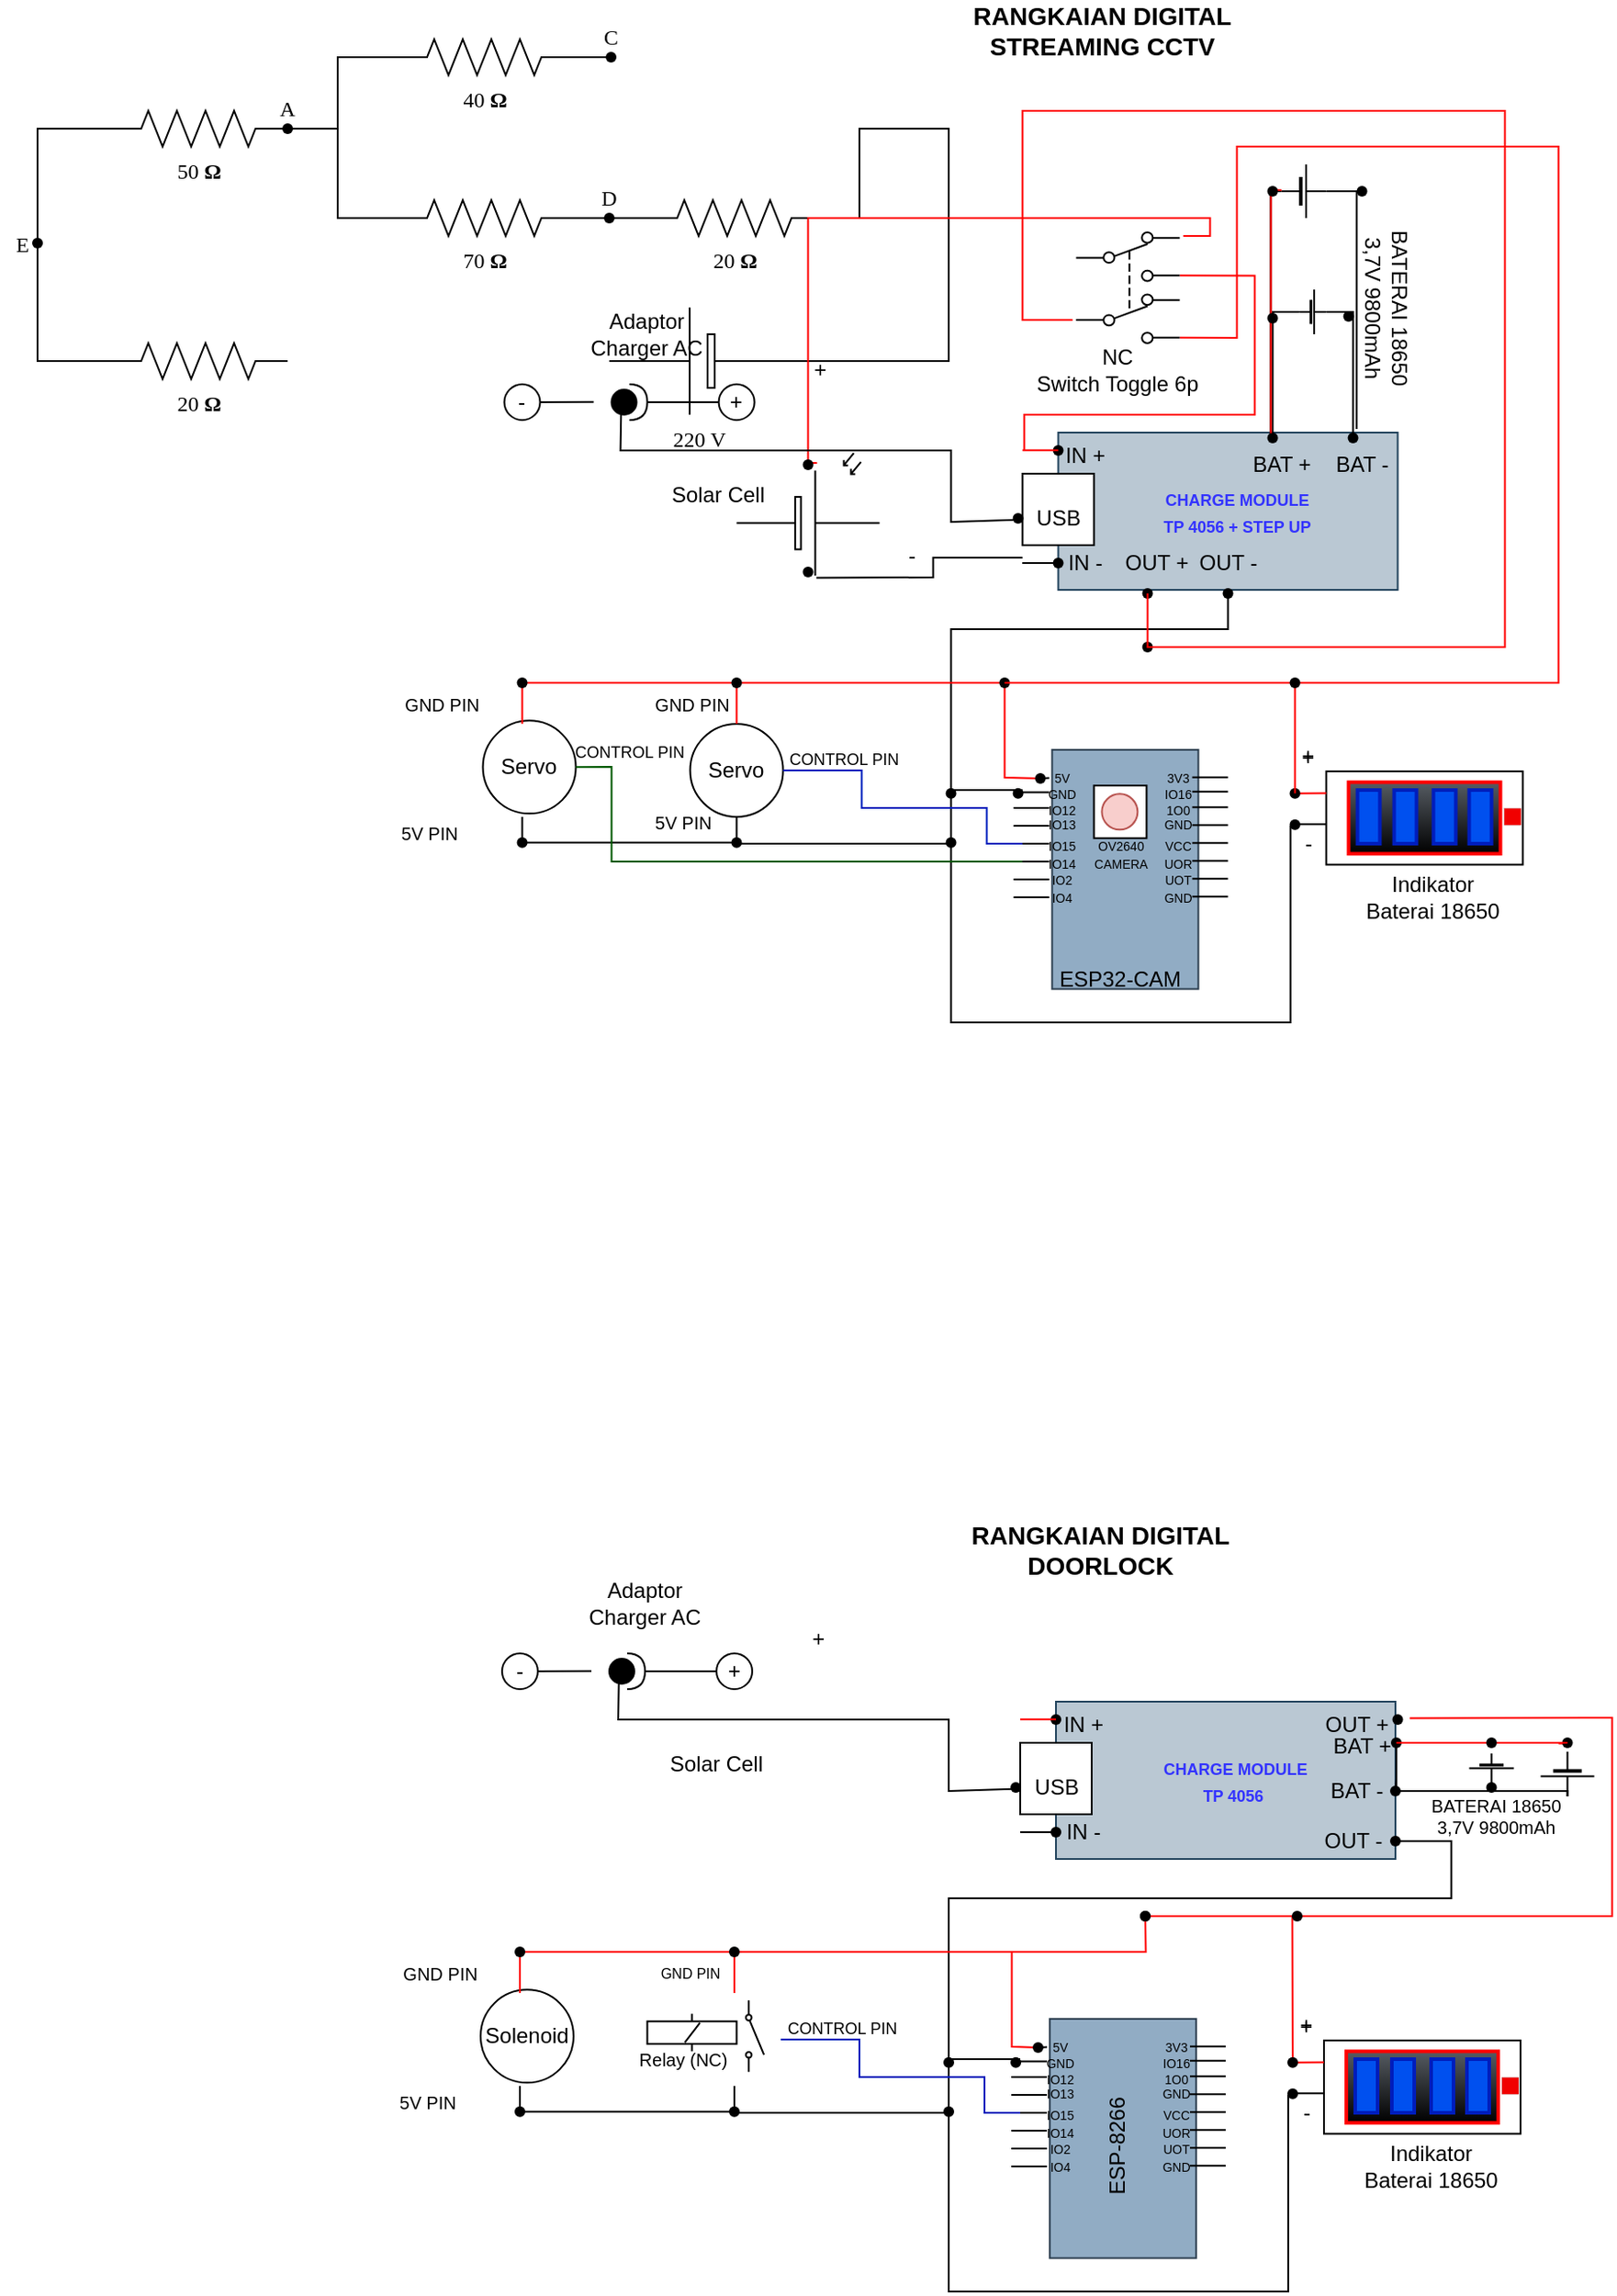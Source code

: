 <mxfile version="21.6.8" type="device">
  <diagram name="Page-1" id="7e0a89b8-554c-2b80-1dc8-d5c74ca68de4">
    <mxGraphModel dx="880" dy="490" grid="1" gridSize="10" guides="1" tooltips="1" connect="1" arrows="1" fold="1" page="1" pageScale="1" pageWidth="1100" pageHeight="850" background="none" math="0" shadow="0">
      <root>
        <mxCell id="0" />
        <mxCell id="1" parent="0" />
        <mxCell id="1cb643a89b7d889d-1" value="40&amp;nbsp;&lt;b&gt;Ω&lt;/b&gt;" style="verticalLabelPosition=bottom;shadow=0;dashed=0;align=center;html=1;verticalAlign=top;strokeWidth=1;shape=mxgraph.electrical.resistors.resistor_2;rounded=1;comic=0;labelBackgroundColor=none;fontFamily=Verdana;fontSize=12" parent="1" vertex="1">
          <mxGeometry x="322" y="120" width="100" height="20" as="geometry" />
        </mxCell>
        <mxCell id="1cb643a89b7d889d-13" style="edgeStyle=orthogonalEdgeStyle;rounded=0;html=1;exitX=1;exitY=0.5;exitPerimeter=0;labelBackgroundColor=none;startArrow=none;startFill=0;startSize=5;endArrow=none;endFill=0;endSize=5;jettySize=auto;orthogonalLoop=1;strokeWidth=1;fontFamily=Verdana;fontSize=12" parent="1" source="1cb643a89b7d889d-3" target="VuVPS5KJBOoQBnHny8Ev-8" edge="1">
          <mxGeometry relative="1" as="geometry" />
        </mxCell>
        <mxCell id="1cb643a89b7d889d-3" value="70&amp;nbsp;&lt;b&gt;Ω&lt;/b&gt;" style="verticalLabelPosition=bottom;shadow=0;dashed=0;align=center;html=1;verticalAlign=top;strokeWidth=1;shape=mxgraph.electrical.resistors.resistor_2;rounded=1;comic=0;labelBackgroundColor=none;fontFamily=Verdana;fontSize=12" parent="1" vertex="1">
          <mxGeometry x="322" y="210" width="100" height="20" as="geometry" />
        </mxCell>
        <mxCell id="1cb643a89b7d889d-14" style="edgeStyle=orthogonalEdgeStyle;rounded=0;html=1;exitX=1;exitY=0.5;exitPerimeter=0;labelBackgroundColor=none;startArrow=none;startFill=0;startSize=5;endArrow=none;endFill=0;endSize=5;jettySize=auto;orthogonalLoop=1;strokeWidth=1;fontFamily=Verdana;fontSize=12;" parent="1" source="1cb643a89b7d889d-4" edge="1">
          <mxGeometry relative="1" as="geometry">
            <mxPoint x="612" y="170" as="targetPoint" />
            <Array as="points">
              <mxPoint x="582" y="220" />
              <mxPoint x="582" y="170" />
            </Array>
          </mxGeometry>
        </mxCell>
        <mxCell id="1cb643a89b7d889d-4" value="20&amp;nbsp;&lt;b&gt;Ω&lt;/b&gt;" style="verticalLabelPosition=bottom;shadow=0;dashed=0;align=center;html=1;verticalAlign=top;strokeWidth=1;shape=mxgraph.electrical.resistors.resistor_2;rounded=1;comic=0;labelBackgroundColor=none;fontFamily=Verdana;fontSize=12" parent="1" vertex="1">
          <mxGeometry x="462" y="210" width="100" height="20" as="geometry" />
        </mxCell>
        <mxCell id="1cb643a89b7d889d-10" style="edgeStyle=orthogonalEdgeStyle;rounded=0;html=1;entryX=0;entryY=0.5;entryPerimeter=0;labelBackgroundColor=none;startArrow=none;startFill=0;startSize=5;endArrow=none;endFill=0;endSize=5;jettySize=auto;orthogonalLoop=1;strokeWidth=1;fontFamily=Verdana;fontSize=12" parent="1" source="VuVPS5KJBOoQBnHny8Ev-4" target="1cb643a89b7d889d-1" edge="1">
          <mxGeometry relative="1" as="geometry">
            <Array as="points">
              <mxPoint x="290" y="170" />
              <mxPoint x="290" y="130" />
            </Array>
          </mxGeometry>
        </mxCell>
        <mxCell id="1cb643a89b7d889d-11" style="edgeStyle=orthogonalEdgeStyle;rounded=0;html=1;entryX=0;entryY=0.5;entryPerimeter=0;labelBackgroundColor=none;startArrow=none;startFill=0;startSize=5;endArrow=none;endFill=0;endSize=5;jettySize=auto;orthogonalLoop=1;strokeWidth=1;fontFamily=Verdana;fontSize=12;" parent="1" source="VuVPS5KJBOoQBnHny8Ev-4" target="1cb643a89b7d889d-3" edge="1">
          <mxGeometry relative="1" as="geometry">
            <Array as="points">
              <mxPoint x="290" y="170" />
              <mxPoint x="290" y="220" />
            </Array>
          </mxGeometry>
        </mxCell>
        <mxCell id="1cb643a89b7d889d-5" value="50&amp;nbsp;&lt;b&gt;Ω&lt;/b&gt;" style="verticalLabelPosition=bottom;shadow=0;dashed=0;align=center;html=1;verticalAlign=top;strokeWidth=1;shape=mxgraph.electrical.resistors.resistor_2;rounded=1;comic=0;labelBackgroundColor=none;fontFamily=Verdana;fontSize=12;" parent="1" vertex="1">
          <mxGeometry x="162" y="160" width="100" height="20" as="geometry" />
        </mxCell>
        <mxCell id="1cb643a89b7d889d-9" style="edgeStyle=orthogonalEdgeStyle;rounded=0;html=1;exitX=0;exitY=0.5;exitPerimeter=0;labelBackgroundColor=none;startArrow=none;startFill=0;startSize=5;endArrow=none;endFill=0;endSize=5;jettySize=auto;orthogonalLoop=1;strokeWidth=1;fontFamily=Verdana;fontSize=12" parent="1" source="1cb643a89b7d889d-6" target="VuVPS5KJBOoQBnHny8Ev-5" edge="1">
          <mxGeometry relative="1" as="geometry">
            <Array as="points">
              <mxPoint x="122" y="300" />
            </Array>
          </mxGeometry>
        </mxCell>
        <mxCell id="1cb643a89b7d889d-6" value="20&amp;nbsp;&lt;b&gt;Ω&lt;/b&gt;" style="verticalLabelPosition=bottom;shadow=0;dashed=0;align=center;html=1;verticalAlign=top;strokeWidth=1;shape=mxgraph.electrical.resistors.resistor_2;rounded=1;comic=0;labelBackgroundColor=none;fontFamily=Verdana;fontSize=12" parent="1" vertex="1">
          <mxGeometry x="162" y="290" width="100" height="20" as="geometry" />
        </mxCell>
        <mxCell id="1cb643a89b7d889d-16" style="edgeStyle=orthogonalEdgeStyle;rounded=0;html=1;exitX=0;exitY=0.5;exitPerimeter=0;labelBackgroundColor=none;startArrow=none;startFill=0;startSize=5;endArrow=none;endFill=0;endSize=5;jettySize=auto;orthogonalLoop=1;strokeWidth=1;fontFamily=Verdana;fontSize=12" parent="1" source="1cb643a89b7d889d-7" edge="1">
          <mxGeometry relative="1" as="geometry">
            <mxPoint x="612" y="170" as="targetPoint" />
            <Array as="points">
              <mxPoint x="632" y="300" />
              <mxPoint x="632" y="170" />
            </Array>
          </mxGeometry>
        </mxCell>
        <mxCell id="1cb643a89b7d889d-7" value="220 V" style="verticalLabelPosition=bottom;shadow=0;dashed=0;align=center;fillColor=default;html=1;verticalAlign=top;strokeWidth=1;shape=mxgraph.electrical.miscellaneous.monocell_battery;rounded=1;comic=0;labelBackgroundColor=none;fontFamily=Verdana;fontSize=12;flipH=1;" parent="1" vertex="1">
          <mxGeometry x="442" y="270" width="100" height="60" as="geometry" />
        </mxCell>
        <mxCell id="VuVPS5KJBOoQBnHny8Ev-2" value="C" style="shape=waypoint;sketch=0;fillStyle=solid;size=6;pointerEvents=1;points=[];fillColor=none;resizable=0;rotatable=0;perimeter=centerPerimeter;snapToPoint=1;verticalAlign=top;spacingBottom=0;spacingTop=-5;fontFamily=Verdana;fontSize=12;" parent="1" vertex="1">
          <mxGeometry x="423" y="110" width="40" height="40" as="geometry" />
        </mxCell>
        <mxCell id="VuVPS5KJBOoQBnHny8Ev-3" value="" style="edgeStyle=orthogonalEdgeStyle;rounded=0;html=1;exitX=1;exitY=0.5;exitPerimeter=0;entryPerimeter=0;labelBackgroundColor=none;startArrow=none;startFill=0;startSize=5;endArrow=none;endFill=0;endSize=5;jettySize=auto;orthogonalLoop=1;strokeWidth=1;fontFamily=Verdana;fontSize=12;" parent="1" source="1cb643a89b7d889d-1" target="VuVPS5KJBOoQBnHny8Ev-2" edge="1">
          <mxGeometry relative="1" as="geometry">
            <mxPoint x="422" y="130.0" as="sourcePoint" />
            <mxPoint x="462" y="130.0" as="targetPoint" />
          </mxGeometry>
        </mxCell>
        <mxCell id="VuVPS5KJBOoQBnHny8Ev-4" value="A" style="shape=waypoint;sketch=0;fillStyle=solid;size=6;pointerEvents=1;points=[];fillColor=none;resizable=0;rotatable=0;perimeter=centerPerimeter;snapToPoint=1;verticalAlign=top;spacingBottom=0;spacingTop=-5;fontFamily=Verdana;fontSize=12;" parent="1" vertex="1">
          <mxGeometry x="242" y="150" width="40" height="40" as="geometry" />
        </mxCell>
        <mxCell id="VuVPS5KJBOoQBnHny8Ev-5" value="E" style="shape=waypoint;sketch=0;fillStyle=solid;size=6;pointerEvents=1;points=[];fillColor=none;resizable=0;rotatable=0;perimeter=centerPerimeter;snapToPoint=1;verticalAlign=middle;spacingBottom=0;spacingTop=0;fontFamily=Verdana;fontSize=12;labelPosition=center;verticalLabelPosition=middle;align=left;spacingRight=0;spacingLeft=6;" parent="1" vertex="1">
          <mxGeometry x="102" y="214" width="40" height="40" as="geometry" />
        </mxCell>
        <mxCell id="VuVPS5KJBOoQBnHny8Ev-7" style="edgeStyle=orthogonalEdgeStyle;rounded=0;html=1;labelBackgroundColor=none;startArrow=none;startFill=0;startSize=5;endArrow=none;endFill=0;endSize=5;jettySize=auto;orthogonalLoop=1;strokeWidth=1;fontFamily=Verdana;fontSize=12;entryX=0;entryY=0.5;entryDx=0;entryDy=0;entryPerimeter=0;" parent="1" source="VuVPS5KJBOoQBnHny8Ev-5" target="1cb643a89b7d889d-5" edge="1">
          <mxGeometry relative="1" as="geometry">
            <Array as="points">
              <mxPoint x="122" y="170" />
            </Array>
            <mxPoint x="172" y="310" as="sourcePoint" />
            <mxPoint x="132" y="244" as="targetPoint" />
          </mxGeometry>
        </mxCell>
        <mxCell id="VuVPS5KJBOoQBnHny8Ev-8" value="D" style="shape=waypoint;sketch=0;fillStyle=solid;size=6;pointerEvents=1;points=[];fillColor=none;resizable=0;rotatable=0;perimeter=centerPerimeter;snapToPoint=1;verticalAlign=top;spacingBottom=0;spacingTop=-5;fontFamily=Verdana;fontSize=12;" parent="1" vertex="1">
          <mxGeometry x="422" y="200" width="40" height="40" as="geometry" />
        </mxCell>
        <mxCell id="VuVPS5KJBOoQBnHny8Ev-9" style="edgeStyle=orthogonalEdgeStyle;rounded=0;html=1;labelBackgroundColor=none;startArrow=none;startFill=0;startSize=5;endArrow=none;endFill=0;endSize=5;jettySize=auto;orthogonalLoop=1;strokeWidth=1;fontFamily=Verdana;fontSize=12;entryX=0;entryY=0.5;entryDx=0;entryDy=0;entryPerimeter=0;" parent="1" source="VuVPS5KJBOoQBnHny8Ev-8" target="1cb643a89b7d889d-4" edge="1">
          <mxGeometry relative="1" as="geometry">
            <mxPoint x="432" y="230" as="sourcePoint" />
            <mxPoint x="452" y="230" as="targetPoint" />
          </mxGeometry>
        </mxCell>
        <mxCell id="VENZOB-VbUAY9qLdRbZ4-1" value="" style="verticalLabelPosition=bottom;shadow=0;dashed=0;align=center;fillColor=strokeColor;html=1;verticalAlign=top;strokeWidth=1;shape=mxgraph.electrical.miscellaneous.monocell_battery;rotation=0;" parent="1" vertex="1">
          <mxGeometry x="818.27" y="190" width="25" height="30" as="geometry" />
        </mxCell>
        <mxCell id="VENZOB-VbUAY9qLdRbZ4-2" value="" style="verticalLabelPosition=bottom;shadow=0;dashed=0;align=center;fillColor=strokeColor;html=1;verticalAlign=top;strokeWidth=1;shape=mxgraph.electrical.miscellaneous.monocell_battery;rotation=0;" parent="1" vertex="1">
          <mxGeometry x="828.27" y="260" width="15" height="25" as="geometry" />
        </mxCell>
        <mxCell id="VENZOB-VbUAY9qLdRbZ4-3" value="" style="rounded=0;whiteSpace=wrap;html=1;fillColor=#bac8d3;strokeColor=#23445d;" parent="1" vertex="1">
          <mxGeometry x="693.27" y="340" width="190" height="88" as="geometry" />
        </mxCell>
        <mxCell id="VENZOB-VbUAY9qLdRbZ4-4" value="" style="whiteSpace=wrap;html=1;aspect=fixed;" parent="1" vertex="1">
          <mxGeometry x="673.27" y="363" width="40" height="40" as="geometry" />
        </mxCell>
        <mxCell id="VENZOB-VbUAY9qLdRbZ4-5" value="USB" style="text;html=1;align=center;verticalAlign=middle;resizable=0;points=[];autosize=1;strokeColor=none;fillColor=none;" parent="1" vertex="1">
          <mxGeometry x="668.27" y="373" width="50" height="30" as="geometry" />
        </mxCell>
        <mxCell id="VENZOB-VbUAY9qLdRbZ4-6" value="BAT +" style="text;html=1;align=center;verticalAlign=middle;resizable=0;points=[];autosize=1;strokeColor=none;fillColor=none;" parent="1" vertex="1">
          <mxGeometry x="788.27" y="343" width="60" height="30" as="geometry" />
        </mxCell>
        <mxCell id="VENZOB-VbUAY9qLdRbZ4-7" value="BAT -" style="text;html=1;align=center;verticalAlign=middle;resizable=0;points=[];autosize=1;strokeColor=none;fillColor=none;" parent="1" vertex="1">
          <mxGeometry x="838.27" y="343" width="50" height="30" as="geometry" />
        </mxCell>
        <mxCell id="VENZOB-VbUAY9qLdRbZ4-8" value="IN +" style="text;html=1;align=center;verticalAlign=middle;resizable=0;points=[];autosize=1;strokeColor=none;fillColor=none;" parent="1" vertex="1">
          <mxGeometry x="683.27" y="338" width="50" height="30" as="geometry" />
        </mxCell>
        <mxCell id="VENZOB-VbUAY9qLdRbZ4-9" value="IN -" style="text;html=1;align=center;verticalAlign=middle;resizable=0;points=[];autosize=1;strokeColor=none;fillColor=none;" parent="1" vertex="1">
          <mxGeometry x="688.27" y="398" width="40" height="30" as="geometry" />
        </mxCell>
        <mxCell id="VENZOB-VbUAY9qLdRbZ4-10" value="OUT +" style="text;html=1;align=center;verticalAlign=middle;resizable=0;points=[];autosize=1;strokeColor=none;fillColor=none;" parent="1" vertex="1">
          <mxGeometry x="718.27" y="398" width="60" height="30" as="geometry" />
        </mxCell>
        <mxCell id="VENZOB-VbUAY9qLdRbZ4-11" value="OUT -" style="text;html=1;align=center;verticalAlign=middle;resizable=0;points=[];autosize=1;strokeColor=none;fillColor=none;" parent="1" vertex="1">
          <mxGeometry x="758.27" y="398" width="60" height="30" as="geometry" />
        </mxCell>
        <mxCell id="VENZOB-VbUAY9qLdRbZ4-12" value="" style="shape=waypoint;sketch=0;fillStyle=solid;size=6;pointerEvents=1;points=[];fillColor=none;resizable=0;rotatable=0;perimeter=centerPerimeter;snapToPoint=1;" parent="1" vertex="1">
          <mxGeometry x="683.27" y="340" width="20" height="20" as="geometry" />
        </mxCell>
        <mxCell id="VENZOB-VbUAY9qLdRbZ4-13" value="" style="shape=waypoint;sketch=0;fillStyle=solid;size=6;pointerEvents=1;points=[];fillColor=none;resizable=0;rotatable=0;perimeter=centerPerimeter;snapToPoint=1;" parent="1" vertex="1">
          <mxGeometry x="683.27" y="403" width="20" height="20" as="geometry" />
        </mxCell>
        <mxCell id="VENZOB-VbUAY9qLdRbZ4-14" value="" style="shape=waypoint;sketch=0;fillStyle=solid;size=6;pointerEvents=1;points=[];fillColor=none;resizable=0;rotatable=0;perimeter=centerPerimeter;snapToPoint=1;" parent="1" vertex="1">
          <mxGeometry x="733.27" y="420" width="20" height="20" as="geometry" />
        </mxCell>
        <mxCell id="VENZOB-VbUAY9qLdRbZ4-15" value="" style="shape=waypoint;sketch=0;fillStyle=solid;size=6;pointerEvents=1;points=[];fillColor=none;resizable=0;rotatable=0;perimeter=centerPerimeter;snapToPoint=1;" parent="1" vertex="1">
          <mxGeometry x="778.27" y="420" width="20" height="20" as="geometry" />
        </mxCell>
        <mxCell id="VENZOB-VbUAY9qLdRbZ4-16" value="" style="shape=waypoint;sketch=0;fillStyle=solid;size=6;pointerEvents=1;points=[];fillColor=none;resizable=0;rotatable=0;perimeter=centerPerimeter;snapToPoint=1;" parent="1" vertex="1">
          <mxGeometry x="803.27" y="333" width="20" height="20" as="geometry" />
        </mxCell>
        <mxCell id="VENZOB-VbUAY9qLdRbZ4-17" value="" style="shape=waypoint;sketch=0;fillStyle=solid;size=6;pointerEvents=1;points=[];fillColor=none;resizable=0;rotatable=0;perimeter=centerPerimeter;snapToPoint=1;" parent="1" vertex="1">
          <mxGeometry x="848.27" y="333" width="20" height="20" as="geometry" />
        </mxCell>
        <mxCell id="VENZOB-VbUAY9qLdRbZ4-18" value="&lt;font style=&quot;font-size: 9px;&quot;&gt;CHARGE MODULE &lt;br&gt;TP 4056 + STEP UP&lt;/font&gt;" style="text;html=1;align=center;verticalAlign=middle;resizable=0;points=[];autosize=1;strokeColor=none;fillColor=none;fontStyle=1;fontColor=#3333FF;" parent="1" vertex="1">
          <mxGeometry x="738.27" y="364" width="110" height="40" as="geometry" />
        </mxCell>
        <mxCell id="VENZOB-VbUAY9qLdRbZ4-19" value="" style="verticalLabelPosition=bottom;shadow=0;dashed=0;align=center;html=1;verticalAlign=top;shape=mxgraph.electrical.opto_electronics.solar_cell;pointerEvents=1;" parent="1" vertex="1">
          <mxGeometry x="513.27" y="351.5" width="80" height="68.5" as="geometry" />
        </mxCell>
        <mxCell id="VENZOB-VbUAY9qLdRbZ4-20" value="" style="rounded=0;whiteSpace=wrap;html=1;rotation=-90;fillColor=#91ACC4;strokeColor=#314354;fontColor=#ffffff;" parent="1" vertex="1">
          <mxGeometry x="663.86" y="543.45" width="133.81" height="81.87" as="geometry" />
        </mxCell>
        <mxCell id="VENZOB-VbUAY9qLdRbZ4-21" value="" style="endArrow=none;html=1;rounded=0;" parent="1" target="VENZOB-VbUAY9qLdRbZ4-13" edge="1">
          <mxGeometry width="50" height="50" relative="1" as="geometry">
            <mxPoint x="673.27" y="413" as="sourcePoint" />
            <mxPoint x="693.27" y="410" as="targetPoint" />
            <Array as="points">
              <mxPoint x="683.27" y="413" />
            </Array>
          </mxGeometry>
        </mxCell>
        <mxCell id="VENZOB-VbUAY9qLdRbZ4-22" value="" style="endArrow=none;html=1;rounded=0;" parent="1" target="VENZOB-VbUAY9qLdRbZ4-13" edge="1">
          <mxGeometry width="50" height="50" relative="1" as="geometry">
            <mxPoint x="673.27" y="413" as="sourcePoint" />
            <mxPoint x="693.27" y="413" as="targetPoint" />
            <Array as="points">
              <mxPoint x="683.27" y="413" />
            </Array>
          </mxGeometry>
        </mxCell>
        <mxCell id="VENZOB-VbUAY9qLdRbZ4-23" value="" style="endArrow=none;html=1;rounded=0;strokeColor=#FF0000;" parent="1" edge="1">
          <mxGeometry width="50" height="50" relative="1" as="geometry">
            <mxPoint x="673.27" y="349.93" as="sourcePoint" />
            <mxPoint x="693.27" y="349.93" as="targetPoint" />
            <Array as="points">
              <mxPoint x="683.27" y="349.93" />
            </Array>
          </mxGeometry>
        </mxCell>
        <mxCell id="VENZOB-VbUAY9qLdRbZ4-24" value="" style="endArrow=none;html=1;rounded=0;" parent="1" source="VENZOB-VbUAY9qLdRbZ4-88" edge="1">
          <mxGeometry width="50" height="50" relative="1" as="geometry">
            <mxPoint x="668.27" y="533.31" as="sourcePoint" />
            <mxPoint x="688.27" y="533.31" as="targetPoint" />
          </mxGeometry>
        </mxCell>
        <mxCell id="VENZOB-VbUAY9qLdRbZ4-25" value="" style="endArrow=none;html=1;rounded=0;" parent="1" edge="1">
          <mxGeometry width="50" height="50" relative="1" as="geometry">
            <mxPoint x="668.27" y="541.25" as="sourcePoint" />
            <mxPoint x="688.27" y="541.25" as="targetPoint" />
          </mxGeometry>
        </mxCell>
        <mxCell id="VENZOB-VbUAY9qLdRbZ4-26" value="" style="endArrow=none;html=1;rounded=0;" parent="1" edge="1">
          <mxGeometry width="50" height="50" relative="1" as="geometry">
            <mxPoint x="668.27" y="560" as="sourcePoint" />
            <mxPoint x="688.27" y="560" as="targetPoint" />
          </mxGeometry>
        </mxCell>
        <mxCell id="VENZOB-VbUAY9qLdRbZ4-27" value="" style="endArrow=none;html=1;rounded=0;" parent="1" edge="1">
          <mxGeometry width="50" height="50" relative="1" as="geometry">
            <mxPoint x="668.27" y="550" as="sourcePoint" />
            <mxPoint x="688.27" y="550" as="targetPoint" />
            <Array as="points" />
          </mxGeometry>
        </mxCell>
        <mxCell id="VENZOB-VbUAY9qLdRbZ4-28" value="" style="endArrow=none;html=1;rounded=0;" parent="1" edge="1">
          <mxGeometry width="50" height="50" relative="1" as="geometry">
            <mxPoint x="668.27" y="570" as="sourcePoint" />
            <mxPoint x="688.27" y="570" as="targetPoint" />
          </mxGeometry>
        </mxCell>
        <mxCell id="VENZOB-VbUAY9qLdRbZ4-29" value="" style="endArrow=none;html=1;rounded=0;" parent="1" edge="1">
          <mxGeometry width="50" height="50" relative="1" as="geometry">
            <mxPoint x="668.27" y="580" as="sourcePoint" />
            <mxPoint x="688.27" y="580" as="targetPoint" />
            <Array as="points" />
          </mxGeometry>
        </mxCell>
        <mxCell id="VENZOB-VbUAY9qLdRbZ4-30" value="" style="endArrow=none;html=1;rounded=0;" parent="1" edge="1">
          <mxGeometry width="50" height="50" relative="1" as="geometry">
            <mxPoint x="668.27" y="590" as="sourcePoint" />
            <mxPoint x="688.27" y="590" as="targetPoint" />
          </mxGeometry>
        </mxCell>
        <mxCell id="VENZOB-VbUAY9qLdRbZ4-31" value="" style="endArrow=none;html=1;rounded=0;" parent="1" edge="1">
          <mxGeometry width="50" height="50" relative="1" as="geometry">
            <mxPoint x="668.27" y="600" as="sourcePoint" />
            <mxPoint x="688.27" y="600" as="targetPoint" />
          </mxGeometry>
        </mxCell>
        <mxCell id="VENZOB-VbUAY9qLdRbZ4-32" value="" style="endArrow=none;html=1;rounded=0;" parent="1" edge="1">
          <mxGeometry width="50" height="50" relative="1" as="geometry">
            <mxPoint x="768.27" y="532.91" as="sourcePoint" />
            <mxPoint x="788.27" y="532.91" as="targetPoint" />
          </mxGeometry>
        </mxCell>
        <mxCell id="VENZOB-VbUAY9qLdRbZ4-33" value="" style="endArrow=none;html=1;rounded=0;" parent="1" edge="1">
          <mxGeometry width="50" height="50" relative="1" as="geometry">
            <mxPoint x="768.27" y="540.85" as="sourcePoint" />
            <mxPoint x="788.27" y="540.85" as="targetPoint" />
          </mxGeometry>
        </mxCell>
        <mxCell id="VENZOB-VbUAY9qLdRbZ4-34" value="" style="endArrow=none;html=1;rounded=0;" parent="1" edge="1">
          <mxGeometry width="50" height="50" relative="1" as="geometry">
            <mxPoint x="768.27" y="559.6" as="sourcePoint" />
            <mxPoint x="788.27" y="559.6" as="targetPoint" />
          </mxGeometry>
        </mxCell>
        <mxCell id="VENZOB-VbUAY9qLdRbZ4-35" value="" style="endArrow=none;html=1;rounded=0;" parent="1" edge="1">
          <mxGeometry width="50" height="50" relative="1" as="geometry">
            <mxPoint x="768.27" y="549.6" as="sourcePoint" />
            <mxPoint x="788.27" y="549.6" as="targetPoint" />
            <Array as="points" />
          </mxGeometry>
        </mxCell>
        <mxCell id="VENZOB-VbUAY9qLdRbZ4-36" value="" style="endArrow=none;html=1;rounded=0;" parent="1" edge="1">
          <mxGeometry width="50" height="50" relative="1" as="geometry">
            <mxPoint x="768.27" y="569.6" as="sourcePoint" />
            <mxPoint x="788.27" y="569.6" as="targetPoint" />
          </mxGeometry>
        </mxCell>
        <mxCell id="VENZOB-VbUAY9qLdRbZ4-37" value="" style="endArrow=none;html=1;rounded=0;" parent="1" edge="1">
          <mxGeometry width="50" height="50" relative="1" as="geometry">
            <mxPoint x="768.27" y="579.6" as="sourcePoint" />
            <mxPoint x="788.27" y="579.6" as="targetPoint" />
            <Array as="points" />
          </mxGeometry>
        </mxCell>
        <mxCell id="VENZOB-VbUAY9qLdRbZ4-38" value="" style="endArrow=none;html=1;rounded=0;" parent="1" edge="1">
          <mxGeometry width="50" height="50" relative="1" as="geometry">
            <mxPoint x="768.27" y="589.6" as="sourcePoint" />
            <mxPoint x="788.27" y="589.6" as="targetPoint" />
          </mxGeometry>
        </mxCell>
        <mxCell id="VENZOB-VbUAY9qLdRbZ4-39" value="" style="endArrow=none;html=1;rounded=0;" parent="1" edge="1">
          <mxGeometry width="50" height="50" relative="1" as="geometry">
            <mxPoint x="768.27" y="599.6" as="sourcePoint" />
            <mxPoint x="788.27" y="599.6" as="targetPoint" />
          </mxGeometry>
        </mxCell>
        <mxCell id="VENZOB-VbUAY9qLdRbZ4-40" value="" style="whiteSpace=wrap;html=1;aspect=fixed;" parent="1" vertex="1">
          <mxGeometry x="713.27" y="537.47" width="29.43" height="29.43" as="geometry" />
        </mxCell>
        <mxCell id="VENZOB-VbUAY9qLdRbZ4-41" value="" style="ellipse;whiteSpace=wrap;html=1;aspect=fixed;fillColor=#f8cecc;strokeColor=#b85450;" parent="1" vertex="1">
          <mxGeometry x="717.7" y="542.18" width="20" height="20" as="geometry" />
        </mxCell>
        <mxCell id="VENZOB-VbUAY9qLdRbZ4-42" value="ESP32-CAM" style="text;html=1;strokeColor=none;fillColor=none;align=center;verticalAlign=middle;whiteSpace=wrap;rounded=0;" parent="1" vertex="1">
          <mxGeometry x="688.27" y="630.6" width="80" height="30" as="geometry" />
        </mxCell>
        <mxCell id="VENZOB-VbUAY9qLdRbZ4-43" value="&lt;font style=&quot;font-size: 7px;&quot;&gt;5V&lt;/font&gt;" style="text;html=1;strokeColor=none;fillColor=none;align=center;verticalAlign=middle;whiteSpace=wrap;rounded=0;fontSize=8;" parent="1" vertex="1">
          <mxGeometry x="688.27" y="529.86" width="15" height="7.19" as="geometry" />
        </mxCell>
        <mxCell id="VENZOB-VbUAY9qLdRbZ4-44" value="&lt;span style=&quot;font-size: 7px;&quot;&gt;GND&lt;/span&gt;" style="text;html=1;strokeColor=none;fillColor=none;align=center;verticalAlign=middle;whiteSpace=wrap;rounded=0;fontSize=8;" parent="1" vertex="1">
          <mxGeometry x="688.27" y="537.47" width="15" height="8.74" as="geometry" />
        </mxCell>
        <mxCell id="VENZOB-VbUAY9qLdRbZ4-45" value="&lt;span style=&quot;font-size: 7px;&quot;&gt;IO12&lt;/span&gt;" style="text;html=1;strokeColor=none;fillColor=none;align=center;verticalAlign=middle;whiteSpace=wrap;rounded=0;fontSize=8;" parent="1" vertex="1">
          <mxGeometry x="688.27" y="546.21" width="15" height="8.74" as="geometry" />
        </mxCell>
        <mxCell id="VENZOB-VbUAY9qLdRbZ4-46" value="&lt;span style=&quot;font-size: 7px;&quot;&gt;IO13&lt;/span&gt;" style="text;html=1;strokeColor=none;fillColor=none;align=center;verticalAlign=middle;whiteSpace=wrap;rounded=0;fontSize=8;" parent="1" vertex="1">
          <mxGeometry x="688.27" y="554.95" width="15" height="8.74" as="geometry" />
        </mxCell>
        <mxCell id="VENZOB-VbUAY9qLdRbZ4-47" value="&lt;span style=&quot;font-size: 7px;&quot;&gt;IO15&lt;/span&gt;" style="text;html=1;strokeColor=none;fillColor=none;align=center;verticalAlign=middle;whiteSpace=wrap;rounded=0;fontSize=8;" parent="1" vertex="1">
          <mxGeometry x="688.27" y="566.9" width="15" height="8.74" as="geometry" />
        </mxCell>
        <mxCell id="VENZOB-VbUAY9qLdRbZ4-48" value="&lt;span style=&quot;font-size: 7px;&quot;&gt;IO14&lt;/span&gt;" style="text;html=1;strokeColor=none;fillColor=none;align=center;verticalAlign=middle;whiteSpace=wrap;rounded=0;fontSize=8;" parent="1" vertex="1">
          <mxGeometry x="688.27" y="576.55" width="15" height="8.74" as="geometry" />
        </mxCell>
        <mxCell id="VENZOB-VbUAY9qLdRbZ4-49" value="&lt;span style=&quot;font-size: 7px;&quot;&gt;IO2&lt;/span&gt;" style="text;html=1;strokeColor=none;fillColor=none;align=center;verticalAlign=middle;whiteSpace=wrap;rounded=0;fontSize=8;" parent="1" vertex="1">
          <mxGeometry x="688.27" y="585.29" width="15" height="8.74" as="geometry" />
        </mxCell>
        <mxCell id="VENZOB-VbUAY9qLdRbZ4-50" value="&lt;span style=&quot;font-size: 7px;&quot;&gt;IO4&lt;/span&gt;" style="text;html=1;strokeColor=none;fillColor=none;align=center;verticalAlign=middle;whiteSpace=wrap;rounded=0;fontSize=8;" parent="1" vertex="1">
          <mxGeometry x="688.27" y="600" width="15" as="geometry" />
        </mxCell>
        <mxCell id="VENZOB-VbUAY9qLdRbZ4-51" value="&lt;font style=&quot;font-size: 7px;&quot;&gt;3V3&lt;/font&gt;" style="text;html=1;strokeColor=none;fillColor=none;align=center;verticalAlign=middle;whiteSpace=wrap;rounded=0;fontSize=8;" parent="1" vertex="1">
          <mxGeometry x="753.27" y="529.86" width="15" height="7.19" as="geometry" />
        </mxCell>
        <mxCell id="VENZOB-VbUAY9qLdRbZ4-52" value="&lt;span style=&quot;font-size: 7px;&quot;&gt;IO16&lt;/span&gt;" style="text;html=1;strokeColor=none;fillColor=none;align=center;verticalAlign=middle;whiteSpace=wrap;rounded=0;fontSize=8;" parent="1" vertex="1">
          <mxGeometry x="753.27" y="537.47" width="15" height="8.74" as="geometry" />
        </mxCell>
        <mxCell id="VENZOB-VbUAY9qLdRbZ4-53" value="&lt;span style=&quot;font-size: 7px;&quot;&gt;1O0&lt;/span&gt;" style="text;html=1;strokeColor=none;fillColor=none;align=center;verticalAlign=middle;whiteSpace=wrap;rounded=0;fontSize=8;" parent="1" vertex="1">
          <mxGeometry x="753.27" y="546.21" width="15" height="8.74" as="geometry" />
        </mxCell>
        <mxCell id="VENZOB-VbUAY9qLdRbZ4-54" value="&lt;span style=&quot;font-size: 7px;&quot;&gt;GND&lt;/span&gt;" style="text;html=1;strokeColor=none;fillColor=none;align=center;verticalAlign=middle;whiteSpace=wrap;rounded=0;fontSize=8;" parent="1" vertex="1">
          <mxGeometry x="753.27" y="554.95" width="15" height="8.74" as="geometry" />
        </mxCell>
        <mxCell id="VENZOB-VbUAY9qLdRbZ4-55" value="&lt;span style=&quot;font-size: 7px;&quot;&gt;VCC&lt;/span&gt;" style="text;html=1;strokeColor=none;fillColor=none;align=center;verticalAlign=middle;whiteSpace=wrap;rounded=0;fontSize=8;" parent="1" vertex="1">
          <mxGeometry x="753.27" y="566.9" width="15" height="8.74" as="geometry" />
        </mxCell>
        <mxCell id="VENZOB-VbUAY9qLdRbZ4-56" value="&lt;span style=&quot;font-size: 7px;&quot;&gt;UOR&lt;/span&gt;" style="text;html=1;strokeColor=none;fillColor=none;align=center;verticalAlign=middle;whiteSpace=wrap;rounded=0;fontSize=8;" parent="1" vertex="1">
          <mxGeometry x="753.27" y="576.55" width="15" height="8.74" as="geometry" />
        </mxCell>
        <mxCell id="VENZOB-VbUAY9qLdRbZ4-57" value="&lt;span style=&quot;font-size: 7px;&quot;&gt;UOT&lt;/span&gt;" style="text;html=1;strokeColor=none;fillColor=none;align=center;verticalAlign=middle;whiteSpace=wrap;rounded=0;fontSize=8;" parent="1" vertex="1">
          <mxGeometry x="753.27" y="585.29" width="15" height="8.74" as="geometry" />
        </mxCell>
        <mxCell id="VENZOB-VbUAY9qLdRbZ4-58" value="&lt;span style=&quot;font-size: 7px;&quot;&gt;GND&lt;/span&gt;" style="text;html=1;strokeColor=none;fillColor=none;align=center;verticalAlign=middle;whiteSpace=wrap;rounded=0;fontSize=8;" parent="1" vertex="1">
          <mxGeometry x="753.27" y="600" width="15" as="geometry" />
        </mxCell>
        <mxCell id="VENZOB-VbUAY9qLdRbZ4-59" value="&lt;span style=&quot;font-size: 7px;&quot;&gt;OV2640&lt;br&gt;CAMERA&lt;br&gt;&lt;/span&gt;" style="text;html=1;strokeColor=none;fillColor=none;align=center;verticalAlign=middle;whiteSpace=wrap;rounded=0;fontSize=8;" parent="1" vertex="1">
          <mxGeometry x="720.77" y="575.64" width="15" as="geometry" />
        </mxCell>
        <mxCell id="VENZOB-VbUAY9qLdRbZ4-60" value="" style="endArrow=none;html=1;rounded=0;exitX=0.558;exitY=1.019;exitDx=0;exitDy=0;exitPerimeter=0;" parent="1" source="VENZOB-VbUAY9qLdRbZ4-19" edge="1">
          <mxGeometry width="50" height="50" relative="1" as="geometry">
            <mxPoint x="663.27" y="440" as="sourcePoint" />
            <mxPoint x="673.27" y="410" as="targetPoint" />
            <Array as="points">
              <mxPoint x="623.27" y="421" />
              <mxPoint x="623.27" y="410" />
            </Array>
          </mxGeometry>
        </mxCell>
        <mxCell id="VENZOB-VbUAY9qLdRbZ4-61" value="" style="endArrow=none;html=1;rounded=0;exitX=1;exitY=0.39;exitDx=0;exitDy=0;edgeStyle=orthogonalEdgeStyle;strokeColor=#FF0000;" parent="1" source="VENZOB-VbUAY9qLdRbZ4-261" edge="1">
          <mxGeometry width="50" height="50" relative="1" as="geometry">
            <mxPoint x="763.27" y="231.1" as="sourcePoint" />
            <mxPoint x="673.27" y="350" as="targetPoint" />
            <Array as="points">
              <mxPoint x="803.27" y="252" />
              <mxPoint x="803.27" y="330" />
              <mxPoint x="674.27" y="330" />
              <mxPoint x="674.27" y="350" />
            </Array>
          </mxGeometry>
        </mxCell>
        <mxCell id="VENZOB-VbUAY9qLdRbZ4-62" value="" style="endArrow=none;html=1;rounded=0;exitX=0;exitY=0.5;exitDx=0;exitDy=0;exitPerimeter=0;edgeStyle=orthogonalEdgeStyle;" parent="1" source="VENZOB-VbUAY9qLdRbZ4-2" target="VENZOB-VbUAY9qLdRbZ4-16" edge="1">
          <mxGeometry width="50" height="50" relative="1" as="geometry">
            <mxPoint x="663.27" y="380" as="sourcePoint" />
            <mxPoint x="713.27" y="330" as="targetPoint" />
            <Array as="points">
              <mxPoint x="813.27" y="272" />
            </Array>
          </mxGeometry>
        </mxCell>
        <mxCell id="VENZOB-VbUAY9qLdRbZ4-63" value="" style="endArrow=none;html=1;rounded=0;entryX=0.626;entryY=0.015;entryDx=0;entryDy=0;entryPerimeter=0;exitX=0;exitY=0.5;exitDx=0;exitDy=0;exitPerimeter=0;edgeStyle=orthogonalEdgeStyle;" parent="1" source="VENZOB-VbUAY9qLdRbZ4-1" target="VENZOB-VbUAY9qLdRbZ4-3" edge="1">
          <mxGeometry width="50" height="50" relative="1" as="geometry">
            <mxPoint x="663.27" y="380" as="sourcePoint" />
            <mxPoint x="713.27" y="330" as="targetPoint" />
            <Array as="points">
              <mxPoint x="812.27" y="205" />
            </Array>
          </mxGeometry>
        </mxCell>
        <mxCell id="VENZOB-VbUAY9qLdRbZ4-64" value="" style="endArrow=none;html=1;rounded=0;entryX=0.626;entryY=0.015;entryDx=0;entryDy=0;entryPerimeter=0;exitX=0;exitY=0.5;exitDx=0;exitDy=0;exitPerimeter=0;edgeStyle=orthogonalEdgeStyle;strokeColor=#FF0000;" parent="1" edge="1">
          <mxGeometry width="50" height="50" relative="1" as="geometry">
            <mxPoint x="818.27" y="204.34" as="sourcePoint" />
            <mxPoint x="812.27" y="340.34" as="targetPoint" />
            <Array as="points">
              <mxPoint x="812.27" y="204.34" />
            </Array>
          </mxGeometry>
        </mxCell>
        <mxCell id="VENZOB-VbUAY9qLdRbZ4-65" value="" style="endArrow=none;html=1;rounded=0;entryX=0.626;entryY=0.015;entryDx=0;entryDy=0;entryPerimeter=0;exitDx=0;exitDy=0;exitPerimeter=0;edgeStyle=orthogonalEdgeStyle;" parent="1" source="VENZOB-VbUAY9qLdRbZ4-94" edge="1">
          <mxGeometry width="50" height="50" relative="1" as="geometry">
            <mxPoint x="866.27" y="202" as="sourcePoint" />
            <mxPoint x="860.27" y="338" as="targetPoint" />
            <Array as="points">
              <mxPoint x="860.27" y="205" />
            </Array>
          </mxGeometry>
        </mxCell>
        <mxCell id="VENZOB-VbUAY9qLdRbZ4-66" value="" style="endArrow=none;html=1;rounded=0;exitX=1;exitY=0.5;exitDx=0;exitDy=0;exitPerimeter=0;edgeStyle=orthogonalEdgeStyle;" parent="1" source="VENZOB-VbUAY9qLdRbZ4-2" target="VENZOB-VbUAY9qLdRbZ4-17" edge="1">
          <mxGeometry width="50" height="50" relative="1" as="geometry">
            <mxPoint x="870.79" y="273" as="sourcePoint" />
            <mxPoint x="863.27" y="340" as="targetPoint" />
          </mxGeometry>
        </mxCell>
        <mxCell id="VENZOB-VbUAY9qLdRbZ4-67" value="" style="endArrow=none;html=1;rounded=0;exitX=0.558;exitY=1.019;exitDx=0;exitDy=0;exitPerimeter=0;edgeStyle=orthogonalEdgeStyle;strokeColor=#FF0000;" parent="1" edge="1">
          <mxGeometry width="50" height="50" relative="1" as="geometry">
            <mxPoint x="558.27" y="357" as="sourcePoint" />
            <mxPoint x="763.27" y="230" as="targetPoint" />
            <Array as="points">
              <mxPoint x="553.27" y="357" />
              <mxPoint x="553.27" y="220" />
              <mxPoint x="778.27" y="220" />
              <mxPoint x="778.27" y="230" />
            </Array>
          </mxGeometry>
        </mxCell>
        <mxCell id="VENZOB-VbUAY9qLdRbZ4-68" value="" style="endArrow=none;html=1;rounded=0;strokeColor=#FF0000;entryX=0;entryY=0.79;entryDx=0;entryDy=0;" parent="1" edge="1">
          <mxGeometry width="50" height="50" relative="1" as="geometry">
            <mxPoint x="783.27" y="160" as="sourcePoint" />
            <mxPoint x="701.27" y="276.98" as="targetPoint" />
            <Array as="points">
              <mxPoint x="673.27" y="160" />
              <mxPoint x="673.27" y="277" />
            </Array>
          </mxGeometry>
        </mxCell>
        <mxCell id="VENZOB-VbUAY9qLdRbZ4-69" value="" style="endArrow=none;html=1;rounded=0;" parent="1" edge="1">
          <mxGeometry width="50" height="50" relative="1" as="geometry">
            <mxPoint x="673.27" y="540" as="sourcePoint" />
            <mxPoint x="788.27" y="428" as="targetPoint" />
            <Array as="points">
              <mxPoint x="633.27" y="540" />
              <mxPoint x="633.27" y="450" />
              <mxPoint x="788.27" y="450" />
            </Array>
          </mxGeometry>
        </mxCell>
        <mxCell id="VENZOB-VbUAY9qLdRbZ4-70" value="" style="rounded=0;whiteSpace=wrap;html=1;" parent="1" vertex="1">
          <mxGeometry x="843.27" y="529.55" width="110" height="52.19" as="geometry" />
        </mxCell>
        <mxCell id="VENZOB-VbUAY9qLdRbZ4-71" value="" style="rounded=0;whiteSpace=wrap;html=1;fillColor=#565C63;strokeColor=#FF0000;gradientColor=#000000;strokeWidth=2;" parent="1" vertex="1">
          <mxGeometry x="855.77" y="535.64" width="85" height="40" as="geometry" />
        </mxCell>
        <mxCell id="VENZOB-VbUAY9qLdRbZ4-72" value="" style="whiteSpace=wrap;html=1;aspect=fixed;fillColor=#f10000;strokeWidth=0;" parent="1" vertex="1">
          <mxGeometry x="942.63" y="550" width="9.37" height="9.37" as="geometry" />
        </mxCell>
        <mxCell id="VENZOB-VbUAY9qLdRbZ4-73" value="" style="endArrow=none;html=1;rounded=0;strokeColor=#FF0000;" parent="1" source="VENZOB-VbUAY9qLdRbZ4-84" edge="1">
          <mxGeometry width="50" height="50" relative="1" as="geometry">
            <mxPoint x="823.27" y="541.7" as="sourcePoint" />
            <mxPoint x="843.27" y="541.7" as="targetPoint" />
          </mxGeometry>
        </mxCell>
        <mxCell id="VENZOB-VbUAY9qLdRbZ4-74" value="" style="endArrow=none;html=1;rounded=0;" parent="1" edge="1">
          <mxGeometry width="50" height="50" relative="1" as="geometry">
            <mxPoint x="823.27" y="559.18" as="sourcePoint" />
            <mxPoint x="843.27" y="559.18" as="targetPoint" />
          </mxGeometry>
        </mxCell>
        <mxCell id="VENZOB-VbUAY9qLdRbZ4-75" value="" style="rounded=0;whiteSpace=wrap;html=1;fillColor=#0050ef;strokeColor=#001DBC;strokeWidth=2;fontColor=#ffffff;" parent="1" vertex="1">
          <mxGeometry x="860.77" y="540" width="12.5" height="30" as="geometry" />
        </mxCell>
        <mxCell id="VENZOB-VbUAY9qLdRbZ4-76" value="" style="rounded=0;whiteSpace=wrap;html=1;fillColor=#0050ef;strokeColor=#001DBC;strokeWidth=2;fontColor=#ffffff;" parent="1" vertex="1">
          <mxGeometry x="881.27" y="540" width="12.5" height="30" as="geometry" />
        </mxCell>
        <mxCell id="VENZOB-VbUAY9qLdRbZ4-77" value="" style="rounded=0;whiteSpace=wrap;html=1;fillColor=#0050ef;strokeColor=#001DBC;strokeWidth=2;fontColor=#ffffff;" parent="1" vertex="1">
          <mxGeometry x="903.27" y="540" width="12.5" height="30" as="geometry" />
        </mxCell>
        <mxCell id="VENZOB-VbUAY9qLdRbZ4-78" value="" style="rounded=0;whiteSpace=wrap;html=1;fillColor=#0050ef;strokeColor=#001DBC;strokeWidth=2;fontColor=#ffffff;" parent="1" vertex="1">
          <mxGeometry x="923.27" y="540" width="12.5" height="30" as="geometry" />
        </mxCell>
        <mxCell id="VENZOB-VbUAY9qLdRbZ4-79" value="&amp;nbsp;+" style="text;html=1;align=center;verticalAlign=middle;resizable=0;points=[];autosize=1;strokeColor=none;fillColor=none;container=1;" parent="1" vertex="1">
          <mxGeometry x="815.77" y="507.47" width="30" height="30" as="geometry" />
        </mxCell>
        <mxCell id="VENZOB-VbUAY9qLdRbZ4-80" value="-" style="text;html=1;align=center;verticalAlign=middle;resizable=0;points=[];autosize=1;strokeColor=none;fillColor=none;" parent="1" vertex="1">
          <mxGeometry x="818.27" y="554.95" width="30" height="30" as="geometry" />
        </mxCell>
        <mxCell id="VENZOB-VbUAY9qLdRbZ4-81" value="" style="endArrow=none;html=1;rounded=0;exitDx=0;exitDy=0;exitPerimeter=0;strokeColor=#FF0000;" parent="1" source="VENZOB-VbUAY9qLdRbZ4-260" edge="1">
          <mxGeometry width="50" height="50" relative="1" as="geometry">
            <mxPoint x="823.27" y="540" as="sourcePoint" />
            <mxPoint x="826.27" y="480" as="targetPoint" />
          </mxGeometry>
        </mxCell>
        <mxCell id="VENZOB-VbUAY9qLdRbZ4-82" value="" style="endArrow=none;html=1;rounded=0;" parent="1" source="VENZOB-VbUAY9qLdRbZ4-126" edge="1">
          <mxGeometry width="50" height="50" relative="1" as="geometry">
            <mxPoint x="823.27" y="560" as="sourcePoint" />
            <mxPoint x="633.27" y="540" as="targetPoint" />
            <Array as="points" />
          </mxGeometry>
        </mxCell>
        <mxCell id="VENZOB-VbUAY9qLdRbZ4-83" value="" style="endArrow=none;html=1;rounded=0;" parent="1" target="VENZOB-VbUAY9qLdRbZ4-84" edge="1">
          <mxGeometry width="50" height="50" relative="1" as="geometry">
            <mxPoint x="823.27" y="541.7" as="sourcePoint" />
            <mxPoint x="843.27" y="541.7" as="targetPoint" />
          </mxGeometry>
        </mxCell>
        <mxCell id="VENZOB-VbUAY9qLdRbZ4-84" value="" style="shape=waypoint;sketch=0;fillStyle=solid;size=6;pointerEvents=1;points=[];fillColor=none;resizable=0;rotatable=0;perimeter=centerPerimeter;snapToPoint=1;" parent="1" vertex="1">
          <mxGeometry x="815.77" y="531.84" width="20" height="20" as="geometry" />
        </mxCell>
        <mxCell id="VENZOB-VbUAY9qLdRbZ4-85" value="" style="shape=waypoint;sketch=0;fillStyle=solid;size=6;pointerEvents=1;points=[];fillColor=none;resizable=0;rotatable=0;perimeter=centerPerimeter;snapToPoint=1;" parent="1" vertex="1">
          <mxGeometry x="815.77" y="549.32" width="20" height="20" as="geometry" />
        </mxCell>
        <mxCell id="VENZOB-VbUAY9qLdRbZ4-86" value="" style="shape=waypoint;sketch=0;fillStyle=solid;size=6;pointerEvents=1;points=[];fillColor=none;resizable=0;rotatable=0;perimeter=centerPerimeter;snapToPoint=1;" parent="1" vertex="1">
          <mxGeometry x="660.8" y="531.84" width="20" height="20" as="geometry" />
        </mxCell>
        <mxCell id="VENZOB-VbUAY9qLdRbZ4-87" value="" style="endArrow=none;html=1;rounded=0;strokeColor=#FF0000;exitX=0.558;exitY=0.887;exitDx=0;exitDy=0;exitPerimeter=0;" parent="1" source="VENZOB-VbUAY9qLdRbZ4-116" target="VENZOB-VbUAY9qLdRbZ4-88" edge="1">
          <mxGeometry width="50" height="50" relative="1" as="geometry">
            <mxPoint x="668.27" y="533" as="sourcePoint" />
            <mxPoint x="688.27" y="533.31" as="targetPoint" />
            <Array as="points">
              <mxPoint x="663.27" y="533" />
            </Array>
          </mxGeometry>
        </mxCell>
        <mxCell id="VENZOB-VbUAY9qLdRbZ4-88" value="" style="shape=waypoint;sketch=0;fillStyle=solid;size=6;pointerEvents=1;points=[];fillColor=none;resizable=0;rotatable=0;perimeter=centerPerimeter;snapToPoint=1;" parent="1" vertex="1">
          <mxGeometry x="673.27" y="523.45" width="20" height="20" as="geometry" />
        </mxCell>
        <mxCell id="VENZOB-VbUAY9qLdRbZ4-89" value="" style="shape=waypoint;sketch=0;fillStyle=solid;size=6;pointerEvents=1;points=[];fillColor=none;resizable=0;rotatable=0;perimeter=centerPerimeter;snapToPoint=1;" parent="1" vertex="1">
          <mxGeometry x="623.27" y="531.84" width="20" height="20" as="geometry" />
        </mxCell>
        <mxCell id="VENZOB-VbUAY9qLdRbZ4-90" value="" style="shape=waypoint;sketch=0;fillStyle=solid;size=6;pointerEvents=1;points=[];fillColor=none;resizable=0;rotatable=0;perimeter=centerPerimeter;snapToPoint=1;" parent="1" vertex="1">
          <mxGeometry x="733.27" y="450" width="20" height="20" as="geometry" />
        </mxCell>
        <mxCell id="VENZOB-VbUAY9qLdRbZ4-91" value="" style="shape=waypoint;sketch=0;fillStyle=solid;size=6;pointerEvents=1;points=[];fillColor=none;resizable=0;rotatable=0;perimeter=centerPerimeter;snapToPoint=1;" parent="1" vertex="1">
          <mxGeometry x="803.27" y="266" width="20" height="20" as="geometry" />
        </mxCell>
        <mxCell id="VENZOB-VbUAY9qLdRbZ4-92" value="" style="shape=waypoint;sketch=0;fillStyle=solid;size=6;pointerEvents=1;points=[];fillColor=none;resizable=0;rotatable=0;perimeter=centerPerimeter;snapToPoint=1;" parent="1" vertex="1">
          <mxGeometry x="845.77" y="265" width="20" height="20" as="geometry" />
        </mxCell>
        <mxCell id="VENZOB-VbUAY9qLdRbZ4-93" value="" style="endArrow=none;html=1;rounded=0;entryDx=0;entryDy=0;entryPerimeter=0;exitX=1;exitY=0.5;exitDx=0;exitDy=0;exitPerimeter=0;edgeStyle=orthogonalEdgeStyle;" parent="1" source="VENZOB-VbUAY9qLdRbZ4-1" target="VENZOB-VbUAY9qLdRbZ4-94" edge="1">
          <mxGeometry width="50" height="50" relative="1" as="geometry">
            <mxPoint x="843.27" y="205" as="sourcePoint" />
            <mxPoint x="860.27" y="338" as="targetPoint" />
            <Array as="points" />
          </mxGeometry>
        </mxCell>
        <mxCell id="VENZOB-VbUAY9qLdRbZ4-94" value="" style="shape=waypoint;sketch=0;fillStyle=solid;size=6;pointerEvents=1;points=[];fillColor=none;resizable=0;rotatable=0;perimeter=centerPerimeter;snapToPoint=1;" parent="1" vertex="1">
          <mxGeometry x="853.27" y="195" width="20" height="20" as="geometry" />
        </mxCell>
        <mxCell id="VENZOB-VbUAY9qLdRbZ4-95" value="" style="shape=waypoint;sketch=0;fillStyle=solid;size=6;pointerEvents=1;points=[];fillColor=none;resizable=0;rotatable=0;perimeter=centerPerimeter;snapToPoint=1;" parent="1" vertex="1">
          <mxGeometry x="803.27" y="195" width="20" height="20" as="geometry" />
        </mxCell>
        <mxCell id="VENZOB-VbUAY9qLdRbZ4-96" value="" style="endArrow=none;html=1;rounded=0;strokeColor=#FF0000;exitX=0.426;exitY=0.893;exitDx=0;exitDy=0;exitPerimeter=0;" parent="1" source="VENZOB-VbUAY9qLdRbZ4-14" edge="1">
          <mxGeometry width="50" height="50" relative="1" as="geometry">
            <mxPoint x="668.27" y="533" as="sourcePoint" />
            <mxPoint x="778.27" y="160" as="targetPoint" />
            <Array as="points">
              <mxPoint x="743.27" y="460" />
              <mxPoint x="943.27" y="460" />
              <mxPoint x="943.27" y="160" />
            </Array>
          </mxGeometry>
        </mxCell>
        <mxCell id="VENZOB-VbUAY9qLdRbZ4-97" value="" style="shape=waypoint;sketch=0;fillStyle=solid;size=6;pointerEvents=1;points=[];fillColor=none;resizable=0;rotatable=0;perimeter=centerPerimeter;snapToPoint=1;" parent="1" vertex="1">
          <mxGeometry x="543.27" y="348" width="20" height="20" as="geometry" />
        </mxCell>
        <mxCell id="VENZOB-VbUAY9qLdRbZ4-98" value="" style="shape=waypoint;sketch=0;fillStyle=solid;size=6;pointerEvents=1;points=[];fillColor=none;resizable=0;rotatable=0;perimeter=centerPerimeter;snapToPoint=1;" parent="1" vertex="1">
          <mxGeometry x="543.27" y="408" width="20" height="20" as="geometry" />
        </mxCell>
        <mxCell id="VENZOB-VbUAY9qLdRbZ4-99" value="Solar Cell" style="text;html=1;strokeColor=none;fillColor=none;align=center;verticalAlign=middle;whiteSpace=wrap;rounded=0;" parent="1" vertex="1">
          <mxGeometry x="473.27" y="360" width="60" height="30" as="geometry" />
        </mxCell>
        <mxCell id="VENZOB-VbUAY9qLdRbZ4-100" value="Indikator Baterai 18650" style="text;html=1;strokeColor=none;fillColor=none;align=center;verticalAlign=middle;whiteSpace=wrap;rounded=0;" parent="1" vertex="1">
          <mxGeometry x="863.27" y="584.95" width="80" height="30" as="geometry" />
        </mxCell>
        <mxCell id="VENZOB-VbUAY9qLdRbZ4-101" value="" style="shape=providedRequiredInterface;html=1;verticalLabelPosition=bottom;sketch=0;fillColor=#000000;" parent="1" vertex="1">
          <mxGeometry x="443.27" y="313" width="20" height="20" as="geometry" />
        </mxCell>
        <mxCell id="VENZOB-VbUAY9qLdRbZ4-102" value="" style="endArrow=none;html=1;rounded=0;exitX=1;exitY=0.5;exitDx=0;exitDy=0;exitPerimeter=0;" parent="1" source="VENZOB-VbUAY9qLdRbZ4-101" edge="1">
          <mxGeometry width="50" height="50" relative="1" as="geometry">
            <mxPoint x="463.27" y="340" as="sourcePoint" />
            <mxPoint x="503.27" y="323" as="targetPoint" />
          </mxGeometry>
        </mxCell>
        <mxCell id="VENZOB-VbUAY9qLdRbZ4-103" value="" style="endArrow=none;html=1;rounded=0;exitX=1;exitY=0.5;exitDx=0;exitDy=0;exitPerimeter=0;" parent="1" source="VENZOB-VbUAY9qLdRbZ4-106" edge="1">
          <mxGeometry width="50" height="50" relative="1" as="geometry">
            <mxPoint x="393.27" y="322.83" as="sourcePoint" />
            <mxPoint x="433.27" y="322.83" as="targetPoint" />
          </mxGeometry>
        </mxCell>
        <mxCell id="VENZOB-VbUAY9qLdRbZ4-104" value="+" style="ellipse;whiteSpace=wrap;html=1;aspect=fixed;" parent="1" vertex="1">
          <mxGeometry x="503.27" y="313" width="20" height="20" as="geometry" />
        </mxCell>
        <mxCell id="VENZOB-VbUAY9qLdRbZ4-105" value="" style="endArrow=none;html=1;rounded=0;exitX=1;exitY=0.5;exitDx=0;exitDy=0;exitPerimeter=0;" parent="1" target="VENZOB-VbUAY9qLdRbZ4-106" edge="1">
          <mxGeometry width="50" height="50" relative="1" as="geometry">
            <mxPoint x="393.27" y="322.83" as="sourcePoint" />
            <mxPoint x="433.27" y="322.83" as="targetPoint" />
          </mxGeometry>
        </mxCell>
        <mxCell id="VENZOB-VbUAY9qLdRbZ4-106" value="-" style="ellipse;whiteSpace=wrap;html=1;aspect=fixed;" parent="1" vertex="1">
          <mxGeometry x="383.27" y="313" width="20" height="20" as="geometry" />
        </mxCell>
        <mxCell id="VENZOB-VbUAY9qLdRbZ4-107" value="Adaptor Charger AC" style="text;html=1;strokeColor=none;fillColor=none;align=center;verticalAlign=middle;whiteSpace=wrap;rounded=0;" parent="1" vertex="1">
          <mxGeometry x="423.27" y="270" width="80" height="30" as="geometry" />
        </mxCell>
        <mxCell id="VENZOB-VbUAY9qLdRbZ4-108" value="" style="endArrow=none;html=1;rounded=0;entryX=0.267;entryY=0.811;entryDx=0;entryDy=0;entryPerimeter=0;" parent="1" source="VENZOB-VbUAY9qLdRbZ4-5" target="VENZOB-VbUAY9qLdRbZ4-101" edge="1">
          <mxGeometry width="50" height="50" relative="1" as="geometry">
            <mxPoint x="413.27" y="380" as="sourcePoint" />
            <mxPoint x="453.27" y="330" as="targetPoint" />
            <Array as="points">
              <mxPoint x="633.27" y="390" />
              <mxPoint x="633.27" y="350" />
              <mxPoint x="543.27" y="350" />
              <mxPoint x="448.27" y="350" />
            </Array>
          </mxGeometry>
        </mxCell>
        <mxCell id="VENZOB-VbUAY9qLdRbZ4-109" value="Servo" style="ellipse;whiteSpace=wrap;html=1;aspect=fixed;" parent="1" vertex="1">
          <mxGeometry x="487.27" y="502.95" width="52" height="52" as="geometry" />
        </mxCell>
        <mxCell id="VENZOB-VbUAY9qLdRbZ4-110" value="Servo" style="ellipse;whiteSpace=wrap;html=1;aspect=fixed;" parent="1" vertex="1">
          <mxGeometry x="371.27" y="501.18" width="52" height="52" as="geometry" />
        </mxCell>
        <mxCell id="VENZOB-VbUAY9qLdRbZ4-111" value="" style="endArrow=none;html=1;rounded=0;exitDx=0;exitDy=0;strokeColor=#FF0000;" parent="1" source="VENZOB-VbUAY9qLdRbZ4-116" edge="1">
          <mxGeometry width="50" height="50" relative="1" as="geometry">
            <mxPoint x="593.27" y="550" as="sourcePoint" />
            <mxPoint x="663.27" y="480" as="targetPoint" />
            <Array as="points">
              <mxPoint x="513.27" y="480" />
            </Array>
          </mxGeometry>
        </mxCell>
        <mxCell id="VENZOB-VbUAY9qLdRbZ4-112" value="" style="endArrow=none;html=1;rounded=0;exitDx=0;exitDy=0;strokeColor=#FF0000;" parent="1" source="VENZOB-VbUAY9qLdRbZ4-118" edge="1">
          <mxGeometry width="50" height="50" relative="1" as="geometry">
            <mxPoint x="393.27" y="502.95" as="sourcePoint" />
            <mxPoint x="543.27" y="479.95" as="targetPoint" />
            <Array as="points">
              <mxPoint x="393.27" y="479.95" />
            </Array>
          </mxGeometry>
        </mxCell>
        <mxCell id="VENZOB-VbUAY9qLdRbZ4-113" value="" style="endArrow=none;html=1;rounded=0;exitX=0.5;exitY=1;exitDx=0;exitDy=0;" parent="1" source="VENZOB-VbUAY9qLdRbZ4-109" edge="1">
          <mxGeometry width="50" height="50" relative="1" as="geometry">
            <mxPoint x="593.27" y="480" as="sourcePoint" />
            <mxPoint x="633.27" y="570" as="targetPoint" />
            <Array as="points">
              <mxPoint x="513.27" y="570" />
            </Array>
          </mxGeometry>
        </mxCell>
        <mxCell id="VENZOB-VbUAY9qLdRbZ4-114" value="" style="endArrow=none;html=1;rounded=0;exitDx=0;exitDy=0;" parent="1" source="VENZOB-VbUAY9qLdRbZ4-124" edge="1">
          <mxGeometry width="50" height="50" relative="1" as="geometry">
            <mxPoint x="393.27" y="555" as="sourcePoint" />
            <mxPoint x="513.27" y="570" as="targetPoint" />
            <Array as="points" />
          </mxGeometry>
        </mxCell>
        <mxCell id="VENZOB-VbUAY9qLdRbZ4-115" value="" style="endArrow=none;html=1;rounded=0;exitX=0.5;exitY=0;exitDx=0;exitDy=0;strokeColor=#FF0000;" parent="1" source="VENZOB-VbUAY9qLdRbZ4-109" edge="1">
          <mxGeometry width="50" height="50" relative="1" as="geometry">
            <mxPoint x="513.27" y="503" as="sourcePoint" />
            <mxPoint x="513.27" y="480" as="targetPoint" />
            <Array as="points" />
          </mxGeometry>
        </mxCell>
        <mxCell id="VENZOB-VbUAY9qLdRbZ4-116" value="" style="shape=waypoint;sketch=0;fillStyle=solid;size=6;pointerEvents=1;points=[];fillColor=none;resizable=0;rotatable=0;perimeter=centerPerimeter;snapToPoint=1;" parent="1" vertex="1">
          <mxGeometry x="653.27" y="470" width="20" height="20" as="geometry" />
        </mxCell>
        <mxCell id="VENZOB-VbUAY9qLdRbZ4-117" value="" style="endArrow=none;html=1;rounded=0;exitDx=0;exitDy=0;" parent="1" source="VENZOB-VbUAY9qLdRbZ4-120" edge="1">
          <mxGeometry width="50" height="50" relative="1" as="geometry">
            <mxPoint x="393.27" y="502.95" as="sourcePoint" />
            <mxPoint x="393.27" y="480" as="targetPoint" />
            <Array as="points" />
          </mxGeometry>
        </mxCell>
        <mxCell id="VENZOB-VbUAY9qLdRbZ4-118" value="" style="shape=waypoint;sketch=0;fillStyle=solid;size=6;pointerEvents=1;points=[];fillColor=none;resizable=0;rotatable=0;perimeter=centerPerimeter;snapToPoint=1;" parent="1" vertex="1">
          <mxGeometry x="503.27" y="470" width="20" height="20" as="geometry" />
        </mxCell>
        <mxCell id="VENZOB-VbUAY9qLdRbZ4-119" value="" style="endArrow=none;html=1;rounded=0;exitX=0.5;exitY=0;exitDx=0;exitDy=0;strokeColor=#FF0000;" parent="1" target="VENZOB-VbUAY9qLdRbZ4-120" edge="1">
          <mxGeometry width="50" height="50" relative="1" as="geometry">
            <mxPoint x="393.27" y="502.95" as="sourcePoint" />
            <mxPoint x="393.27" y="480" as="targetPoint" />
            <Array as="points" />
          </mxGeometry>
        </mxCell>
        <mxCell id="VENZOB-VbUAY9qLdRbZ4-120" value="" style="shape=waypoint;sketch=0;fillStyle=solid;size=6;pointerEvents=1;points=[];fillColor=none;resizable=0;rotatable=0;perimeter=centerPerimeter;snapToPoint=1;" parent="1" vertex="1">
          <mxGeometry x="383.27" y="470" width="20" height="20" as="geometry" />
        </mxCell>
        <mxCell id="VENZOB-VbUAY9qLdRbZ4-121" value="" style="endArrow=none;html=1;rounded=0;exitX=0.5;exitY=1;exitDx=0;exitDy=0;" parent="1" target="VENZOB-VbUAY9qLdRbZ4-122" edge="1">
          <mxGeometry width="50" height="50" relative="1" as="geometry">
            <mxPoint x="393.27" y="555" as="sourcePoint" />
            <mxPoint x="513.27" y="570" as="targetPoint" />
            <Array as="points" />
          </mxGeometry>
        </mxCell>
        <mxCell id="VENZOB-VbUAY9qLdRbZ4-122" value="" style="shape=waypoint;sketch=0;fillStyle=solid;size=6;pointerEvents=1;points=[];fillColor=none;resizable=0;rotatable=0;perimeter=centerPerimeter;snapToPoint=1;" parent="1" vertex="1">
          <mxGeometry x="383.27" y="559.37" width="20" height="20" as="geometry" />
        </mxCell>
        <mxCell id="VENZOB-VbUAY9qLdRbZ4-123" value="" style="endArrow=none;html=1;rounded=0;exitDx=0;exitDy=0;" parent="1" source="VENZOB-VbUAY9qLdRbZ4-122" target="VENZOB-VbUAY9qLdRbZ4-124" edge="1">
          <mxGeometry width="50" height="50" relative="1" as="geometry">
            <mxPoint x="393.27" y="569" as="sourcePoint" />
            <mxPoint x="513.27" y="570" as="targetPoint" />
            <Array as="points">
              <mxPoint x="393.27" y="570" />
            </Array>
          </mxGeometry>
        </mxCell>
        <mxCell id="VENZOB-VbUAY9qLdRbZ4-124" value="" style="shape=waypoint;sketch=0;fillStyle=solid;size=6;pointerEvents=1;points=[];fillColor=none;resizable=0;rotatable=0;perimeter=centerPerimeter;snapToPoint=1;" parent="1" vertex="1">
          <mxGeometry x="503.27" y="559.37" width="20" height="20" as="geometry" />
        </mxCell>
        <mxCell id="VENZOB-VbUAY9qLdRbZ4-125" value="" style="endArrow=none;html=1;rounded=0;" parent="1" target="VENZOB-VbUAY9qLdRbZ4-126" edge="1">
          <mxGeometry width="50" height="50" relative="1" as="geometry">
            <mxPoint x="823.27" y="560" as="sourcePoint" />
            <mxPoint x="633.27" y="540" as="targetPoint" />
            <Array as="points">
              <mxPoint x="823.27" y="670" />
              <mxPoint x="633.27" y="670" />
            </Array>
          </mxGeometry>
        </mxCell>
        <mxCell id="VENZOB-VbUAY9qLdRbZ4-126" value="" style="shape=waypoint;sketch=0;fillStyle=solid;size=6;pointerEvents=1;points=[];fillColor=none;resizable=0;rotatable=0;perimeter=centerPerimeter;snapToPoint=1;" parent="1" vertex="1">
          <mxGeometry x="623.27" y="559.37" width="20" height="20" as="geometry" />
        </mxCell>
        <mxCell id="VENZOB-VbUAY9qLdRbZ4-127" value="" style="endArrow=none;html=1;rounded=0;exitDx=0;exitDy=0;exitX=1;exitY=0.5;fillColor=#0050ef;strokeColor=#001DBC;" parent="1" source="VENZOB-VbUAY9qLdRbZ4-109" edge="1">
          <mxGeometry width="50" height="50" relative="1" as="geometry">
            <mxPoint x="660.8" y="501.18" as="sourcePoint" />
            <mxPoint x="673.27" y="570" as="targetPoint" />
            <Array as="points">
              <mxPoint x="583.27" y="529" />
              <mxPoint x="583.27" y="550" />
              <mxPoint x="653.27" y="550" />
              <mxPoint x="653.27" y="570" />
            </Array>
          </mxGeometry>
        </mxCell>
        <mxCell id="VENZOB-VbUAY9qLdRbZ4-128" value="" style="endArrow=none;html=1;rounded=0;exitDx=0;exitDy=0;exitX=1;exitY=0.5;fontColor=#ff0505;fillColor=#008a00;strokeColor=#005700;" parent="1" source="VENZOB-VbUAY9qLdRbZ4-110" edge="1">
          <mxGeometry width="50" height="50" relative="1" as="geometry">
            <mxPoint x="403.27" y="579" as="sourcePoint" />
            <mxPoint x="673.27" y="580" as="targetPoint" />
            <Array as="points">
              <mxPoint x="443.27" y="527" />
              <mxPoint x="443.27" y="580" />
            </Array>
          </mxGeometry>
        </mxCell>
        <mxCell id="VENZOB-VbUAY9qLdRbZ4-129" value="5V PIN" style="text;html=1;align=center;verticalAlign=middle;resizable=0;points=[];autosize=1;strokeColor=none;fillColor=none;container=1;fontSize=10;" parent="1" vertex="1">
          <mxGeometry x="311.27" y="549.32" width="60" height="30" as="geometry" />
        </mxCell>
        <mxCell id="VENZOB-VbUAY9qLdRbZ4-130" value="5V PIN" style="text;html=1;align=center;verticalAlign=middle;resizable=0;points=[];autosize=1;strokeColor=none;fillColor=none;container=1;fontSize=10;" parent="1" vertex="1">
          <mxGeometry x="453.27" y="543.45" width="60" height="30" as="geometry" />
        </mxCell>
        <mxCell id="VENZOB-VbUAY9qLdRbZ4-131" value="GND PIN" style="text;html=1;align=center;verticalAlign=middle;resizable=0;points=[];autosize=1;strokeColor=none;fillColor=none;container=1;fontSize=10;" parent="1" vertex="1">
          <mxGeometry x="313.27" y="477.47" width="70" height="30" as="geometry" />
        </mxCell>
        <mxCell id="VENZOB-VbUAY9qLdRbZ4-132" value="&lt;font style=&quot;font-size: 9px;&quot;&gt;CONTROL PIN&lt;/font&gt;" style="text;html=1;align=center;verticalAlign=middle;resizable=0;points=[];autosize=1;strokeColor=none;fillColor=none;container=1;" parent="1" vertex="1">
          <mxGeometry x="533.27" y="507.47" width="80" height="30" as="geometry" />
        </mxCell>
        <mxCell id="VENZOB-VbUAY9qLdRbZ4-133" value="GND PIN" style="text;html=1;align=center;verticalAlign=middle;resizable=0;points=[];autosize=1;strokeColor=none;fillColor=none;container=1;strokeWidth=0;fontSize=10;" parent="1" vertex="1">
          <mxGeometry x="453.27" y="477.47" width="70" height="30" as="geometry" />
        </mxCell>
        <mxCell id="VENZOB-VbUAY9qLdRbZ4-134" value="&lt;font style=&quot;font-size: 9px;&quot;&gt;CONTROL PIN&lt;/font&gt;" style="text;html=1;align=center;verticalAlign=middle;resizable=0;points=[];autosize=1;strokeColor=none;fillColor=none;container=1;" parent="1" vertex="1">
          <mxGeometry x="413.27" y="502.95" width="80" height="30" as="geometry" />
        </mxCell>
        <mxCell id="VENZOB-VbUAY9qLdRbZ4-135" value="NC &lt;br&gt;Switch Toggle 6p" style="text;html=1;strokeColor=none;fillColor=none;align=center;verticalAlign=middle;whiteSpace=wrap;rounded=0;" parent="1" vertex="1">
          <mxGeometry x="679.53" y="290" width="92.5" height="30" as="geometry" />
        </mxCell>
        <mxCell id="VENZOB-VbUAY9qLdRbZ4-136" value="&amp;nbsp;+" style="text;html=1;align=center;verticalAlign=middle;resizable=0;points=[];autosize=1;strokeColor=none;fillColor=none;container=1;" parent="1" vertex="1">
          <mxGeometry x="815.77" y="505.64" width="30" height="30" as="geometry" />
        </mxCell>
        <mxCell id="VENZOB-VbUAY9qLdRbZ4-137" value="-" style="text;html=1;align=center;verticalAlign=middle;resizable=0;points=[];autosize=1;strokeColor=none;fillColor=none;" parent="1" vertex="1">
          <mxGeometry x="595.77" y="393.65" width="30" height="30" as="geometry" />
        </mxCell>
        <mxCell id="VENZOB-VbUAY9qLdRbZ4-138" value="&amp;nbsp;+" style="text;html=1;align=center;verticalAlign=middle;resizable=0;points=[];autosize=1;strokeColor=none;fillColor=none;container=1;" parent="1" vertex="1">
          <mxGeometry x="543.27" y="290" width="30" height="30" as="geometry" />
        </mxCell>
        <mxCell id="VENZOB-VbUAY9qLdRbZ4-139" value="" style="shape=waypoint;sketch=0;fillStyle=solid;size=6;pointerEvents=1;points=[];fillColor=none;resizable=0;rotatable=0;perimeter=centerPerimeter;snapToPoint=1;" parent="1" vertex="1">
          <mxGeometry x="660.8" y="378" width="20" height="20" as="geometry" />
        </mxCell>
        <mxCell id="VENZOB-VbUAY9qLdRbZ4-140" value="RANGKAIAN DIGITAL STREAMING CCTV" style="text;html=1;strokeColor=none;fillColor=none;align=center;verticalAlign=middle;whiteSpace=wrap;rounded=0;fontStyle=1;fontSize=14;" parent="1" vertex="1">
          <mxGeometry x="643.27" y="100" width="150" height="30" as="geometry" />
        </mxCell>
        <mxCell id="VENZOB-VbUAY9qLdRbZ4-141" value="" style="verticalLabelPosition=bottom;shadow=0;dashed=0;align=center;fillColor=strokeColor;html=1;verticalAlign=top;strokeWidth=1;shape=mxgraph.electrical.miscellaneous.monocell_battery;rotation=90;" parent="1" vertex="1">
          <mxGeometry x="965.77" y="1075.5" width="25" height="30" as="geometry" />
        </mxCell>
        <mxCell id="VENZOB-VbUAY9qLdRbZ4-142" value="" style="verticalLabelPosition=bottom;shadow=0;dashed=0;align=center;fillColor=strokeColor;html=1;verticalAlign=top;strokeWidth=1;shape=mxgraph.electrical.miscellaneous.monocell_battery;rotation=90;" parent="1" vertex="1">
          <mxGeometry x="928.27" y="1074" width="15" height="25" as="geometry" />
        </mxCell>
        <mxCell id="VENZOB-VbUAY9qLdRbZ4-143" value="" style="rounded=0;whiteSpace=wrap;html=1;fillColor=#bac8d3;strokeColor=#23445d;" parent="1" vertex="1">
          <mxGeometry x="692" y="1050" width="190" height="88" as="geometry" />
        </mxCell>
        <mxCell id="VENZOB-VbUAY9qLdRbZ4-144" value="" style="whiteSpace=wrap;html=1;aspect=fixed;" parent="1" vertex="1">
          <mxGeometry x="672" y="1073" width="40" height="40" as="geometry" />
        </mxCell>
        <mxCell id="VENZOB-VbUAY9qLdRbZ4-145" value="USB" style="text;html=1;align=center;verticalAlign=middle;resizable=0;points=[];autosize=1;strokeColor=none;fillColor=none;" parent="1" vertex="1">
          <mxGeometry x="667" y="1083" width="50" height="30" as="geometry" />
        </mxCell>
        <mxCell id="VENZOB-VbUAY9qLdRbZ4-146" value="BAT +" style="text;html=1;align=center;verticalAlign=middle;resizable=0;points=[];autosize=1;strokeColor=none;fillColor=none;" parent="1" vertex="1">
          <mxGeometry x="832.5" y="1060" width="60" height="30" as="geometry" />
        </mxCell>
        <mxCell id="VENZOB-VbUAY9qLdRbZ4-147" value="BAT -" style="text;html=1;align=center;verticalAlign=middle;resizable=0;points=[];autosize=1;strokeColor=none;fillColor=none;" parent="1" vertex="1">
          <mxGeometry x="834.5" y="1085" width="50" height="30" as="geometry" />
        </mxCell>
        <mxCell id="VENZOB-VbUAY9qLdRbZ4-148" value="IN +" style="text;html=1;align=center;verticalAlign=middle;resizable=0;points=[];autosize=1;strokeColor=none;fillColor=none;" parent="1" vertex="1">
          <mxGeometry x="682" y="1048" width="50" height="30" as="geometry" />
        </mxCell>
        <mxCell id="VENZOB-VbUAY9qLdRbZ4-149" value="IN -" style="text;html=1;align=center;verticalAlign=middle;resizable=0;points=[];autosize=1;strokeColor=none;fillColor=none;" parent="1" vertex="1">
          <mxGeometry x="687" y="1108" width="40" height="30" as="geometry" />
        </mxCell>
        <mxCell id="VENZOB-VbUAY9qLdRbZ4-150" value="OUT +" style="text;html=1;align=center;verticalAlign=middle;resizable=0;points=[];autosize=1;strokeColor=none;fillColor=none;" parent="1" vertex="1">
          <mxGeometry x="829.5" y="1048" width="60" height="30" as="geometry" />
        </mxCell>
        <mxCell id="VENZOB-VbUAY9qLdRbZ4-151" value="OUT -" style="text;html=1;align=center;verticalAlign=middle;resizable=0;points=[];autosize=1;strokeColor=none;fillColor=none;" parent="1" vertex="1">
          <mxGeometry x="828.27" y="1113" width="60" height="30" as="geometry" />
        </mxCell>
        <mxCell id="VENZOB-VbUAY9qLdRbZ4-152" value="" style="shape=waypoint;sketch=0;fillStyle=solid;size=6;pointerEvents=1;points=[];fillColor=none;resizable=0;rotatable=0;perimeter=centerPerimeter;snapToPoint=1;" parent="1" vertex="1">
          <mxGeometry x="682" y="1050" width="20" height="20" as="geometry" />
        </mxCell>
        <mxCell id="VENZOB-VbUAY9qLdRbZ4-153" value="" style="shape=waypoint;sketch=0;fillStyle=solid;size=6;pointerEvents=1;points=[];fillColor=none;resizable=0;rotatable=0;perimeter=centerPerimeter;snapToPoint=1;" parent="1" vertex="1">
          <mxGeometry x="682" y="1113" width="20" height="20" as="geometry" />
        </mxCell>
        <mxCell id="VENZOB-VbUAY9qLdRbZ4-154" value="" style="shape=waypoint;sketch=0;fillStyle=solid;size=6;pointerEvents=1;points=[];fillColor=none;resizable=0;rotatable=0;perimeter=centerPerimeter;snapToPoint=1;" parent="1" vertex="1">
          <mxGeometry x="873.27" y="1050" width="20" height="20" as="geometry" />
        </mxCell>
        <mxCell id="VENZOB-VbUAY9qLdRbZ4-155" value="" style="shape=waypoint;sketch=0;fillStyle=solid;size=6;pointerEvents=1;points=[];fillColor=none;resizable=0;rotatable=0;perimeter=centerPerimeter;snapToPoint=1;" parent="1" vertex="1">
          <mxGeometry x="872" y="1118" width="20" height="20" as="geometry" />
        </mxCell>
        <mxCell id="VENZOB-VbUAY9qLdRbZ4-156" value="&lt;font style=&quot;font-size: 9px;&quot;&gt;CHARGE MODULE &lt;br&gt;TP 4056&amp;nbsp;&lt;/font&gt;" style="text;html=1;align=center;verticalAlign=middle;resizable=0;points=[];autosize=1;strokeColor=none;fillColor=none;fontStyle=1;fontColor=#3333FF;" parent="1" vertex="1">
          <mxGeometry x="742" y="1074" width="100" height="40" as="geometry" />
        </mxCell>
        <mxCell id="VENZOB-VbUAY9qLdRbZ4-157" value="" style="rounded=0;whiteSpace=wrap;html=1;rotation=-90;fillColor=#91ACC4;strokeColor=#314354;fontColor=#ffffff;" parent="1" vertex="1">
          <mxGeometry x="662.59" y="1253.45" width="133.81" height="81.87" as="geometry" />
        </mxCell>
        <mxCell id="VENZOB-VbUAY9qLdRbZ4-158" value="" style="endArrow=none;html=1;rounded=0;" parent="1" target="VENZOB-VbUAY9qLdRbZ4-153" edge="1">
          <mxGeometry width="50" height="50" relative="1" as="geometry">
            <mxPoint x="672" y="1123" as="sourcePoint" />
            <mxPoint x="692" y="1120" as="targetPoint" />
            <Array as="points">
              <mxPoint x="682" y="1123" />
            </Array>
          </mxGeometry>
        </mxCell>
        <mxCell id="VENZOB-VbUAY9qLdRbZ4-159" value="" style="endArrow=none;html=1;rounded=0;" parent="1" target="VENZOB-VbUAY9qLdRbZ4-153" edge="1">
          <mxGeometry width="50" height="50" relative="1" as="geometry">
            <mxPoint x="672" y="1123" as="sourcePoint" />
            <mxPoint x="692" y="1123" as="targetPoint" />
            <Array as="points">
              <mxPoint x="682" y="1123" />
            </Array>
          </mxGeometry>
        </mxCell>
        <mxCell id="VENZOB-VbUAY9qLdRbZ4-160" value="" style="endArrow=none;html=1;rounded=0;strokeColor=#FF0000;" parent="1" edge="1">
          <mxGeometry width="50" height="50" relative="1" as="geometry">
            <mxPoint x="672" y="1059.93" as="sourcePoint" />
            <mxPoint x="692" y="1059.93" as="targetPoint" />
            <Array as="points">
              <mxPoint x="682" y="1059.93" />
            </Array>
          </mxGeometry>
        </mxCell>
        <mxCell id="VENZOB-VbUAY9qLdRbZ4-161" value="" style="endArrow=none;html=1;rounded=0;" parent="1" source="VENZOB-VbUAY9qLdRbZ4-216" edge="1">
          <mxGeometry width="50" height="50" relative="1" as="geometry">
            <mxPoint x="667" y="1243.31" as="sourcePoint" />
            <mxPoint x="687" y="1243.31" as="targetPoint" />
          </mxGeometry>
        </mxCell>
        <mxCell id="VENZOB-VbUAY9qLdRbZ4-162" value="" style="endArrow=none;html=1;rounded=0;" parent="1" edge="1">
          <mxGeometry width="50" height="50" relative="1" as="geometry">
            <mxPoint x="667" y="1251.25" as="sourcePoint" />
            <mxPoint x="687" y="1251.25" as="targetPoint" />
          </mxGeometry>
        </mxCell>
        <mxCell id="VENZOB-VbUAY9qLdRbZ4-163" value="" style="endArrow=none;html=1;rounded=0;" parent="1" edge="1">
          <mxGeometry width="50" height="50" relative="1" as="geometry">
            <mxPoint x="667" y="1270" as="sourcePoint" />
            <mxPoint x="687" y="1270" as="targetPoint" />
          </mxGeometry>
        </mxCell>
        <mxCell id="VENZOB-VbUAY9qLdRbZ4-164" value="" style="endArrow=none;html=1;rounded=0;" parent="1" edge="1">
          <mxGeometry width="50" height="50" relative="1" as="geometry">
            <mxPoint x="667" y="1260" as="sourcePoint" />
            <mxPoint x="687" y="1260" as="targetPoint" />
            <Array as="points" />
          </mxGeometry>
        </mxCell>
        <mxCell id="VENZOB-VbUAY9qLdRbZ4-165" value="" style="endArrow=none;html=1;rounded=0;" parent="1" edge="1">
          <mxGeometry width="50" height="50" relative="1" as="geometry">
            <mxPoint x="667" y="1280" as="sourcePoint" />
            <mxPoint x="687" y="1280" as="targetPoint" />
          </mxGeometry>
        </mxCell>
        <mxCell id="VENZOB-VbUAY9qLdRbZ4-166" value="" style="endArrow=none;html=1;rounded=0;" parent="1" edge="1">
          <mxGeometry width="50" height="50" relative="1" as="geometry">
            <mxPoint x="667" y="1290" as="sourcePoint" />
            <mxPoint x="687" y="1290" as="targetPoint" />
            <Array as="points" />
          </mxGeometry>
        </mxCell>
        <mxCell id="VENZOB-VbUAY9qLdRbZ4-167" value="" style="endArrow=none;html=1;rounded=0;" parent="1" edge="1">
          <mxGeometry width="50" height="50" relative="1" as="geometry">
            <mxPoint x="667" y="1300" as="sourcePoint" />
            <mxPoint x="687" y="1300" as="targetPoint" />
          </mxGeometry>
        </mxCell>
        <mxCell id="VENZOB-VbUAY9qLdRbZ4-168" value="" style="endArrow=none;html=1;rounded=0;" parent="1" edge="1">
          <mxGeometry width="50" height="50" relative="1" as="geometry">
            <mxPoint x="667" y="1310" as="sourcePoint" />
            <mxPoint x="687" y="1310" as="targetPoint" />
          </mxGeometry>
        </mxCell>
        <mxCell id="VENZOB-VbUAY9qLdRbZ4-169" value="" style="endArrow=none;html=1;rounded=0;" parent="1" edge="1">
          <mxGeometry width="50" height="50" relative="1" as="geometry">
            <mxPoint x="767" y="1242.91" as="sourcePoint" />
            <mxPoint x="787" y="1242.91" as="targetPoint" />
          </mxGeometry>
        </mxCell>
        <mxCell id="VENZOB-VbUAY9qLdRbZ4-170" value="" style="endArrow=none;html=1;rounded=0;" parent="1" edge="1">
          <mxGeometry width="50" height="50" relative="1" as="geometry">
            <mxPoint x="767" y="1250.85" as="sourcePoint" />
            <mxPoint x="787" y="1250.85" as="targetPoint" />
          </mxGeometry>
        </mxCell>
        <mxCell id="VENZOB-VbUAY9qLdRbZ4-171" value="" style="endArrow=none;html=1;rounded=0;" parent="1" edge="1">
          <mxGeometry width="50" height="50" relative="1" as="geometry">
            <mxPoint x="767" y="1269.6" as="sourcePoint" />
            <mxPoint x="787" y="1269.6" as="targetPoint" />
          </mxGeometry>
        </mxCell>
        <mxCell id="VENZOB-VbUAY9qLdRbZ4-172" value="" style="endArrow=none;html=1;rounded=0;" parent="1" edge="1">
          <mxGeometry width="50" height="50" relative="1" as="geometry">
            <mxPoint x="767" y="1259.6" as="sourcePoint" />
            <mxPoint x="787" y="1259.6" as="targetPoint" />
            <Array as="points" />
          </mxGeometry>
        </mxCell>
        <mxCell id="VENZOB-VbUAY9qLdRbZ4-173" value="" style="endArrow=none;html=1;rounded=0;" parent="1" edge="1">
          <mxGeometry width="50" height="50" relative="1" as="geometry">
            <mxPoint x="767" y="1279.6" as="sourcePoint" />
            <mxPoint x="787" y="1279.6" as="targetPoint" />
          </mxGeometry>
        </mxCell>
        <mxCell id="VENZOB-VbUAY9qLdRbZ4-174" value="" style="endArrow=none;html=1;rounded=0;" parent="1" edge="1">
          <mxGeometry width="50" height="50" relative="1" as="geometry">
            <mxPoint x="767" y="1289.6" as="sourcePoint" />
            <mxPoint x="787" y="1289.6" as="targetPoint" />
            <Array as="points" />
          </mxGeometry>
        </mxCell>
        <mxCell id="VENZOB-VbUAY9qLdRbZ4-175" value="" style="endArrow=none;html=1;rounded=0;" parent="1" edge="1">
          <mxGeometry width="50" height="50" relative="1" as="geometry">
            <mxPoint x="767" y="1299.6" as="sourcePoint" />
            <mxPoint x="787" y="1299.6" as="targetPoint" />
          </mxGeometry>
        </mxCell>
        <mxCell id="VENZOB-VbUAY9qLdRbZ4-176" value="" style="endArrow=none;html=1;rounded=0;" parent="1" edge="1">
          <mxGeometry width="50" height="50" relative="1" as="geometry">
            <mxPoint x="767" y="1309.6" as="sourcePoint" />
            <mxPoint x="787" y="1309.6" as="targetPoint" />
          </mxGeometry>
        </mxCell>
        <mxCell id="VENZOB-VbUAY9qLdRbZ4-177" value="ESP-8266" style="text;html=1;strokeColor=none;fillColor=none;align=center;verticalAlign=middle;whiteSpace=wrap;rounded=0;rotation=-90;" parent="1" vertex="1">
          <mxGeometry x="687" y="1283.45" width="80" height="30" as="geometry" />
        </mxCell>
        <mxCell id="VENZOB-VbUAY9qLdRbZ4-178" value="&lt;font style=&quot;font-size: 7px;&quot;&gt;5V&lt;/font&gt;" style="text;html=1;strokeColor=none;fillColor=none;align=center;verticalAlign=middle;whiteSpace=wrap;rounded=0;fontSize=8;" parent="1" vertex="1">
          <mxGeometry x="687" y="1239.86" width="15" height="7.19" as="geometry" />
        </mxCell>
        <mxCell id="VENZOB-VbUAY9qLdRbZ4-179" value="&lt;span style=&quot;font-size: 7px;&quot;&gt;GND&lt;/span&gt;" style="text;html=1;strokeColor=none;fillColor=none;align=center;verticalAlign=middle;whiteSpace=wrap;rounded=0;fontSize=8;" parent="1" vertex="1">
          <mxGeometry x="687" y="1247.47" width="15" height="8.74" as="geometry" />
        </mxCell>
        <mxCell id="VENZOB-VbUAY9qLdRbZ4-180" value="&lt;span style=&quot;font-size: 7px;&quot;&gt;IO12&lt;/span&gt;" style="text;html=1;strokeColor=none;fillColor=none;align=center;verticalAlign=middle;whiteSpace=wrap;rounded=0;fontSize=8;" parent="1" vertex="1">
          <mxGeometry x="687" y="1256.21" width="15" height="8.74" as="geometry" />
        </mxCell>
        <mxCell id="VENZOB-VbUAY9qLdRbZ4-181" value="&lt;span style=&quot;font-size: 7px;&quot;&gt;IO13&lt;/span&gt;" style="text;html=1;strokeColor=none;fillColor=none;align=center;verticalAlign=middle;whiteSpace=wrap;rounded=0;fontSize=8;" parent="1" vertex="1">
          <mxGeometry x="687" y="1264.95" width="15" height="8.74" as="geometry" />
        </mxCell>
        <mxCell id="VENZOB-VbUAY9qLdRbZ4-182" value="&lt;span style=&quot;font-size: 7px;&quot;&gt;IO15&lt;/span&gt;" style="text;html=1;strokeColor=none;fillColor=none;align=center;verticalAlign=middle;whiteSpace=wrap;rounded=0;fontSize=8;" parent="1" vertex="1">
          <mxGeometry x="687" y="1276.9" width="15" height="8.74" as="geometry" />
        </mxCell>
        <mxCell id="VENZOB-VbUAY9qLdRbZ4-183" value="&lt;span style=&quot;font-size: 7px;&quot;&gt;IO14&lt;/span&gt;" style="text;html=1;strokeColor=none;fillColor=none;align=center;verticalAlign=middle;whiteSpace=wrap;rounded=0;fontSize=8;" parent="1" vertex="1">
          <mxGeometry x="687" y="1286.55" width="15" height="8.74" as="geometry" />
        </mxCell>
        <mxCell id="VENZOB-VbUAY9qLdRbZ4-184" value="&lt;span style=&quot;font-size: 7px;&quot;&gt;IO2&lt;/span&gt;" style="text;html=1;strokeColor=none;fillColor=none;align=center;verticalAlign=middle;whiteSpace=wrap;rounded=0;fontSize=8;" parent="1" vertex="1">
          <mxGeometry x="687" y="1295.29" width="15" height="8.74" as="geometry" />
        </mxCell>
        <mxCell id="VENZOB-VbUAY9qLdRbZ4-185" value="&lt;span style=&quot;font-size: 7px;&quot;&gt;IO4&lt;/span&gt;" style="text;html=1;strokeColor=none;fillColor=none;align=center;verticalAlign=middle;whiteSpace=wrap;rounded=0;fontSize=8;" parent="1" vertex="1">
          <mxGeometry x="687" y="1310" width="15" as="geometry" />
        </mxCell>
        <mxCell id="VENZOB-VbUAY9qLdRbZ4-186" value="&lt;font style=&quot;font-size: 7px;&quot;&gt;3V3&lt;/font&gt;" style="text;html=1;strokeColor=none;fillColor=none;align=center;verticalAlign=middle;whiteSpace=wrap;rounded=0;fontSize=8;" parent="1" vertex="1">
          <mxGeometry x="752" y="1239.86" width="15" height="7.19" as="geometry" />
        </mxCell>
        <mxCell id="VENZOB-VbUAY9qLdRbZ4-187" value="&lt;span style=&quot;font-size: 7px;&quot;&gt;IO16&lt;/span&gt;" style="text;html=1;strokeColor=none;fillColor=none;align=center;verticalAlign=middle;whiteSpace=wrap;rounded=0;fontSize=8;" parent="1" vertex="1">
          <mxGeometry x="752" y="1247.47" width="15" height="8.74" as="geometry" />
        </mxCell>
        <mxCell id="VENZOB-VbUAY9qLdRbZ4-188" value="&lt;span style=&quot;font-size: 7px;&quot;&gt;1O0&lt;/span&gt;" style="text;html=1;strokeColor=none;fillColor=none;align=center;verticalAlign=middle;whiteSpace=wrap;rounded=0;fontSize=8;" parent="1" vertex="1">
          <mxGeometry x="752" y="1256.21" width="15" height="8.74" as="geometry" />
        </mxCell>
        <mxCell id="VENZOB-VbUAY9qLdRbZ4-189" value="&lt;span style=&quot;font-size: 7px;&quot;&gt;GND&lt;/span&gt;" style="text;html=1;strokeColor=none;fillColor=none;align=center;verticalAlign=middle;whiteSpace=wrap;rounded=0;fontSize=8;" parent="1" vertex="1">
          <mxGeometry x="752" y="1264.95" width="15" height="8.74" as="geometry" />
        </mxCell>
        <mxCell id="VENZOB-VbUAY9qLdRbZ4-190" value="&lt;span style=&quot;font-size: 7px;&quot;&gt;VCC&lt;/span&gt;" style="text;html=1;strokeColor=none;fillColor=none;align=center;verticalAlign=middle;whiteSpace=wrap;rounded=0;fontSize=8;" parent="1" vertex="1">
          <mxGeometry x="752" y="1276.9" width="15" height="8.74" as="geometry" />
        </mxCell>
        <mxCell id="VENZOB-VbUAY9qLdRbZ4-191" value="&lt;span style=&quot;font-size: 7px;&quot;&gt;UOR&lt;/span&gt;" style="text;html=1;strokeColor=none;fillColor=none;align=center;verticalAlign=middle;whiteSpace=wrap;rounded=0;fontSize=8;" parent="1" vertex="1">
          <mxGeometry x="752" y="1286.55" width="15" height="8.74" as="geometry" />
        </mxCell>
        <mxCell id="VENZOB-VbUAY9qLdRbZ4-192" value="&lt;span style=&quot;font-size: 7px;&quot;&gt;UOT&lt;/span&gt;" style="text;html=1;strokeColor=none;fillColor=none;align=center;verticalAlign=middle;whiteSpace=wrap;rounded=0;fontSize=8;" parent="1" vertex="1">
          <mxGeometry x="752" y="1295.29" width="15" height="8.74" as="geometry" />
        </mxCell>
        <mxCell id="VENZOB-VbUAY9qLdRbZ4-193" value="&lt;span style=&quot;font-size: 7px;&quot;&gt;GND&lt;/span&gt;" style="text;html=1;strokeColor=none;fillColor=none;align=center;verticalAlign=middle;whiteSpace=wrap;rounded=0;fontSize=8;" parent="1" vertex="1">
          <mxGeometry x="752" y="1310" width="15" as="geometry" />
        </mxCell>
        <mxCell id="VENZOB-VbUAY9qLdRbZ4-194" value="" style="endArrow=none;html=1;rounded=0;exitDx=0;exitDy=0;exitPerimeter=0;edgeStyle=orthogonalEdgeStyle;" parent="1" source="VENZOB-VbUAY9qLdRbZ4-265" target="VENZOB-VbUAY9qLdRbZ4-267" edge="1">
          <mxGeometry width="50" height="50" relative="1" as="geometry">
            <mxPoint x="970.79" y="1030" as="sourcePoint" />
            <mxPoint x="963.27" y="1097" as="targetPoint" />
          </mxGeometry>
        </mxCell>
        <mxCell id="VENZOB-VbUAY9qLdRbZ4-195" value="" style="endArrow=none;html=1;rounded=0;strokeColor=#FF0000;entryX=1.009;entryY=0.375;entryDx=0;entryDy=0;entryPerimeter=0;" parent="1" target="VENZOB-VbUAY9qLdRbZ4-150" edge="1">
          <mxGeometry width="50" height="50" relative="1" as="geometry">
            <mxPoint x="742.27" y="1170" as="sourcePoint" />
            <mxPoint x="741.86" y="1138" as="targetPoint" />
            <Array as="points">
              <mxPoint x="893.27" y="1170" />
              <mxPoint x="1003.27" y="1170" />
              <mxPoint x="1003.27" y="1130" />
              <mxPoint x="1003.27" y="1059" />
            </Array>
          </mxGeometry>
        </mxCell>
        <mxCell id="VENZOB-VbUAY9qLdRbZ4-196" value="" style="endArrow=none;html=1;rounded=0;entryX=0.731;entryY=0.51;entryDx=0;entryDy=0;entryPerimeter=0;" parent="1" target="VENZOB-VbUAY9qLdRbZ4-155" edge="1">
          <mxGeometry width="50" height="50" relative="1" as="geometry">
            <mxPoint x="672" y="1250" as="sourcePoint" />
            <mxPoint x="787" y="1138" as="targetPoint" />
            <Array as="points">
              <mxPoint x="632" y="1250" />
              <mxPoint x="632" y="1160" />
              <mxPoint x="787" y="1160" />
              <mxPoint x="913.27" y="1160" />
              <mxPoint x="913.27" y="1128" />
            </Array>
          </mxGeometry>
        </mxCell>
        <mxCell id="VENZOB-VbUAY9qLdRbZ4-197" value="" style="rounded=0;whiteSpace=wrap;html=1;" parent="1" vertex="1">
          <mxGeometry x="842" y="1239.55" width="110" height="52.19" as="geometry" />
        </mxCell>
        <mxCell id="VENZOB-VbUAY9qLdRbZ4-198" value="" style="rounded=0;whiteSpace=wrap;html=1;fillColor=#565C63;strokeColor=#FF0000;gradientColor=#000000;strokeWidth=2;" parent="1" vertex="1">
          <mxGeometry x="854.5" y="1245.64" width="85" height="40" as="geometry" />
        </mxCell>
        <mxCell id="VENZOB-VbUAY9qLdRbZ4-199" value="" style="whiteSpace=wrap;html=1;aspect=fixed;fillColor=#f10000;strokeWidth=0;" parent="1" vertex="1">
          <mxGeometry x="941.36" y="1260" width="9.37" height="9.37" as="geometry" />
        </mxCell>
        <mxCell id="VENZOB-VbUAY9qLdRbZ4-200" value="" style="endArrow=none;html=1;rounded=0;strokeColor=#FF0000;" parent="1" source="VENZOB-VbUAY9qLdRbZ4-211" edge="1">
          <mxGeometry width="50" height="50" relative="1" as="geometry">
            <mxPoint x="822" y="1251.7" as="sourcePoint" />
            <mxPoint x="842" y="1251.7" as="targetPoint" />
          </mxGeometry>
        </mxCell>
        <mxCell id="VENZOB-VbUAY9qLdRbZ4-201" value="" style="endArrow=none;html=1;rounded=0;" parent="1" edge="1">
          <mxGeometry width="50" height="50" relative="1" as="geometry">
            <mxPoint x="822" y="1269.18" as="sourcePoint" />
            <mxPoint x="842" y="1269.18" as="targetPoint" />
          </mxGeometry>
        </mxCell>
        <mxCell id="VENZOB-VbUAY9qLdRbZ4-202" value="" style="rounded=0;whiteSpace=wrap;html=1;fillColor=#0050ef;strokeColor=#001DBC;strokeWidth=2;fontColor=#ffffff;" parent="1" vertex="1">
          <mxGeometry x="859.5" y="1250" width="12.5" height="30" as="geometry" />
        </mxCell>
        <mxCell id="VENZOB-VbUAY9qLdRbZ4-203" value="" style="rounded=0;whiteSpace=wrap;html=1;fillColor=#0050ef;strokeColor=#001DBC;strokeWidth=2;fontColor=#ffffff;" parent="1" vertex="1">
          <mxGeometry x="880" y="1250" width="12.5" height="30" as="geometry" />
        </mxCell>
        <mxCell id="VENZOB-VbUAY9qLdRbZ4-204" value="" style="rounded=0;whiteSpace=wrap;html=1;fillColor=#0050ef;strokeColor=#001DBC;strokeWidth=2;fontColor=#ffffff;" parent="1" vertex="1">
          <mxGeometry x="902" y="1250" width="12.5" height="30" as="geometry" />
        </mxCell>
        <mxCell id="VENZOB-VbUAY9qLdRbZ4-205" value="" style="rounded=0;whiteSpace=wrap;html=1;fillColor=#0050ef;strokeColor=#001DBC;strokeWidth=2;fontColor=#ffffff;" parent="1" vertex="1">
          <mxGeometry x="922" y="1250" width="12.5" height="30" as="geometry" />
        </mxCell>
        <mxCell id="VENZOB-VbUAY9qLdRbZ4-206" value="&amp;nbsp;+" style="text;html=1;align=center;verticalAlign=middle;resizable=0;points=[];autosize=1;strokeColor=none;fillColor=none;container=1;" parent="1" vertex="1">
          <mxGeometry x="814.5" y="1217.47" width="30" height="30" as="geometry" />
        </mxCell>
        <mxCell id="VENZOB-VbUAY9qLdRbZ4-207" value="-" style="text;html=1;align=center;verticalAlign=middle;resizable=0;points=[];autosize=1;strokeColor=none;fillColor=none;" parent="1" vertex="1">
          <mxGeometry x="817" y="1264.95" width="30" height="30" as="geometry" />
        </mxCell>
        <mxCell id="VENZOB-VbUAY9qLdRbZ4-208" value="" style="endArrow=none;html=1;rounded=0;exitX=0.372;exitY=0.418;exitDx=0;exitDy=0;exitPerimeter=0;strokeColor=#FF0000;" parent="1" source="VENZOB-VbUAY9qLdRbZ4-211" target="VENZOB-VbUAY9qLdRbZ4-218" edge="1">
          <mxGeometry width="50" height="50" relative="1" as="geometry">
            <mxPoint x="822" y="1250" as="sourcePoint" />
            <mxPoint x="825" y="1170" as="targetPoint" />
            <Array as="points">
              <mxPoint x="824.27" y="1170" />
            </Array>
          </mxGeometry>
        </mxCell>
        <mxCell id="VENZOB-VbUAY9qLdRbZ4-209" value="" style="endArrow=none;html=1;rounded=0;" parent="1" source="VENZOB-VbUAY9qLdRbZ4-247" edge="1">
          <mxGeometry width="50" height="50" relative="1" as="geometry">
            <mxPoint x="822" y="1270" as="sourcePoint" />
            <mxPoint x="632" y="1250" as="targetPoint" />
            <Array as="points" />
          </mxGeometry>
        </mxCell>
        <mxCell id="VENZOB-VbUAY9qLdRbZ4-210" value="" style="endArrow=none;html=1;rounded=0;" parent="1" target="VENZOB-VbUAY9qLdRbZ4-211" edge="1">
          <mxGeometry width="50" height="50" relative="1" as="geometry">
            <mxPoint x="822" y="1251.7" as="sourcePoint" />
            <mxPoint x="842" y="1251.7" as="targetPoint" />
          </mxGeometry>
        </mxCell>
        <mxCell id="VENZOB-VbUAY9qLdRbZ4-211" value="" style="shape=waypoint;sketch=0;fillStyle=solid;size=6;pointerEvents=1;points=[];fillColor=none;resizable=0;rotatable=0;perimeter=centerPerimeter;snapToPoint=1;" parent="1" vertex="1">
          <mxGeometry x="814.5" y="1241.84" width="20" height="20" as="geometry" />
        </mxCell>
        <mxCell id="VENZOB-VbUAY9qLdRbZ4-212" value="" style="shape=waypoint;sketch=0;fillStyle=solid;size=6;pointerEvents=1;points=[];fillColor=none;resizable=0;rotatable=0;perimeter=centerPerimeter;snapToPoint=1;" parent="1" vertex="1">
          <mxGeometry x="814.5" y="1259.32" width="20" height="20" as="geometry" />
        </mxCell>
        <mxCell id="VENZOB-VbUAY9qLdRbZ4-213" value="" style="shape=waypoint;sketch=0;fillStyle=solid;size=6;pointerEvents=1;points=[];fillColor=none;resizable=0;rotatable=0;perimeter=centerPerimeter;snapToPoint=1;" parent="1" vertex="1">
          <mxGeometry x="817" y="1160" width="20" height="20" as="geometry" />
        </mxCell>
        <mxCell id="VENZOB-VbUAY9qLdRbZ4-214" value="" style="shape=waypoint;sketch=0;fillStyle=solid;size=6;pointerEvents=1;points=[];fillColor=none;resizable=0;rotatable=0;perimeter=centerPerimeter;snapToPoint=1;" parent="1" vertex="1">
          <mxGeometry x="659.53" y="1241.84" width="20" height="20" as="geometry" />
        </mxCell>
        <mxCell id="VENZOB-VbUAY9qLdRbZ4-215" value="" style="endArrow=none;html=1;rounded=0;strokeColor=#FF0000;" parent="1" target="VENZOB-VbUAY9qLdRbZ4-216" edge="1">
          <mxGeometry width="50" height="50" relative="1" as="geometry">
            <mxPoint x="667.27" y="1190" as="sourcePoint" />
            <mxPoint x="687" y="1243.31" as="targetPoint" />
            <Array as="points">
              <mxPoint x="667.27" y="1243" />
            </Array>
          </mxGeometry>
        </mxCell>
        <mxCell id="VENZOB-VbUAY9qLdRbZ4-216" value="" style="shape=waypoint;sketch=0;fillStyle=solid;size=6;pointerEvents=1;points=[];fillColor=none;resizable=0;rotatable=0;perimeter=centerPerimeter;snapToPoint=1;" parent="1" vertex="1">
          <mxGeometry x="672" y="1233.45" width="20" height="20" as="geometry" />
        </mxCell>
        <mxCell id="VENZOB-VbUAY9qLdRbZ4-217" value="" style="shape=waypoint;sketch=0;fillStyle=solid;size=6;pointerEvents=1;points=[];fillColor=none;resizable=0;rotatable=0;perimeter=centerPerimeter;snapToPoint=1;" parent="1" vertex="1">
          <mxGeometry x="622" y="1241.84" width="20" height="20" as="geometry" />
        </mxCell>
        <mxCell id="VENZOB-VbUAY9qLdRbZ4-218" value="" style="shape=waypoint;sketch=0;fillStyle=solid;size=6;pointerEvents=1;points=[];fillColor=none;resizable=0;rotatable=0;perimeter=centerPerimeter;snapToPoint=1;" parent="1" vertex="1">
          <mxGeometry x="732" y="1160" width="20" height="20" as="geometry" />
        </mxCell>
        <mxCell id="VENZOB-VbUAY9qLdRbZ4-219" value="" style="endArrow=none;html=1;rounded=0;entryDx=0;entryDy=0;entryPerimeter=0;exitX=1;exitY=0.5;exitDx=0;exitDy=0;exitPerimeter=0;edgeStyle=orthogonalEdgeStyle;" parent="1" source="VENZOB-VbUAY9qLdRbZ4-141" target="VENZOB-VbUAY9qLdRbZ4-220" edge="1">
          <mxGeometry width="50" height="50" relative="1" as="geometry">
            <mxPoint x="943.27" y="962" as="sourcePoint" />
            <mxPoint x="960.27" y="1095" as="targetPoint" />
            <Array as="points">
              <mxPoint x="978.27" y="1100" />
            </Array>
          </mxGeometry>
        </mxCell>
        <mxCell id="VENZOB-VbUAY9qLdRbZ4-220" value="" style="shape=waypoint;sketch=0;fillStyle=solid;size=6;pointerEvents=1;points=[];fillColor=none;resizable=0;rotatable=0;perimeter=centerPerimeter;snapToPoint=1;" parent="1" vertex="1">
          <mxGeometry x="925.77" y="1088" width="20" height="20" as="geometry" />
        </mxCell>
        <mxCell id="VENZOB-VbUAY9qLdRbZ4-221" value="Solar Cell" style="text;html=1;strokeColor=none;fillColor=none;align=center;verticalAlign=middle;whiteSpace=wrap;rounded=0;" parent="1" vertex="1">
          <mxGeometry x="472" y="1070" width="60" height="30" as="geometry" />
        </mxCell>
        <mxCell id="VENZOB-VbUAY9qLdRbZ4-222" value="Indikator Baterai 18650" style="text;html=1;strokeColor=none;fillColor=none;align=center;verticalAlign=middle;whiteSpace=wrap;rounded=0;" parent="1" vertex="1">
          <mxGeometry x="862" y="1294.95" width="80" height="30" as="geometry" />
        </mxCell>
        <mxCell id="VENZOB-VbUAY9qLdRbZ4-223" value="" style="shape=providedRequiredInterface;html=1;verticalLabelPosition=bottom;sketch=0;fillColor=#000000;" parent="1" vertex="1">
          <mxGeometry x="442" y="1023" width="20" height="20" as="geometry" />
        </mxCell>
        <mxCell id="VENZOB-VbUAY9qLdRbZ4-224" value="" style="endArrow=none;html=1;rounded=0;exitX=1;exitY=0.5;exitDx=0;exitDy=0;exitPerimeter=0;" parent="1" source="VENZOB-VbUAY9qLdRbZ4-223" edge="1">
          <mxGeometry width="50" height="50" relative="1" as="geometry">
            <mxPoint x="462" y="1050" as="sourcePoint" />
            <mxPoint x="502" y="1033" as="targetPoint" />
          </mxGeometry>
        </mxCell>
        <mxCell id="VENZOB-VbUAY9qLdRbZ4-225" value="" style="endArrow=none;html=1;rounded=0;exitX=1;exitY=0.5;exitDx=0;exitDy=0;exitPerimeter=0;" parent="1" source="VENZOB-VbUAY9qLdRbZ4-228" edge="1">
          <mxGeometry width="50" height="50" relative="1" as="geometry">
            <mxPoint x="392" y="1032.83" as="sourcePoint" />
            <mxPoint x="432" y="1032.83" as="targetPoint" />
          </mxGeometry>
        </mxCell>
        <mxCell id="VENZOB-VbUAY9qLdRbZ4-226" value="+" style="ellipse;whiteSpace=wrap;html=1;aspect=fixed;" parent="1" vertex="1">
          <mxGeometry x="502" y="1023" width="20" height="20" as="geometry" />
        </mxCell>
        <mxCell id="VENZOB-VbUAY9qLdRbZ4-227" value="" style="endArrow=none;html=1;rounded=0;exitX=1;exitY=0.5;exitDx=0;exitDy=0;exitPerimeter=0;" parent="1" target="VENZOB-VbUAY9qLdRbZ4-228" edge="1">
          <mxGeometry width="50" height="50" relative="1" as="geometry">
            <mxPoint x="392" y="1032.83" as="sourcePoint" />
            <mxPoint x="432" y="1032.83" as="targetPoint" />
          </mxGeometry>
        </mxCell>
        <mxCell id="VENZOB-VbUAY9qLdRbZ4-228" value="-" style="ellipse;whiteSpace=wrap;html=1;aspect=fixed;" parent="1" vertex="1">
          <mxGeometry x="382" y="1023" width="20" height="20" as="geometry" />
        </mxCell>
        <mxCell id="VENZOB-VbUAY9qLdRbZ4-229" value="Adaptor Charger AC" style="text;html=1;strokeColor=none;fillColor=none;align=center;verticalAlign=middle;whiteSpace=wrap;rounded=0;" parent="1" vertex="1">
          <mxGeometry x="422" y="980" width="80" height="30" as="geometry" />
        </mxCell>
        <mxCell id="VENZOB-VbUAY9qLdRbZ4-230" value="" style="endArrow=none;html=1;rounded=0;entryX=0.267;entryY=0.811;entryDx=0;entryDy=0;entryPerimeter=0;" parent="1" source="VENZOB-VbUAY9qLdRbZ4-145" target="VENZOB-VbUAY9qLdRbZ4-223" edge="1">
          <mxGeometry width="50" height="50" relative="1" as="geometry">
            <mxPoint x="412" y="1090" as="sourcePoint" />
            <mxPoint x="452" y="1040" as="targetPoint" />
            <Array as="points">
              <mxPoint x="632" y="1100" />
              <mxPoint x="632" y="1060" />
              <mxPoint x="542" y="1060" />
              <mxPoint x="447" y="1060" />
            </Array>
          </mxGeometry>
        </mxCell>
        <mxCell id="VENZOB-VbUAY9qLdRbZ4-231" value="Solenoid" style="ellipse;whiteSpace=wrap;html=1;aspect=fixed;" parent="1" vertex="1">
          <mxGeometry x="370" y="1211.18" width="52" height="52" as="geometry" />
        </mxCell>
        <mxCell id="VENZOB-VbUAY9qLdRbZ4-232" value="" style="endArrow=none;html=1;rounded=0;exitDx=0;exitDy=0;strokeColor=#FF0000;" parent="1" source="VENZOB-VbUAY9qLdRbZ4-237" edge="1">
          <mxGeometry width="50" height="50" relative="1" as="geometry">
            <mxPoint x="592" y="1260" as="sourcePoint" />
            <mxPoint x="662" y="1190" as="targetPoint" />
            <Array as="points">
              <mxPoint x="742.27" y="1190" />
              <mxPoint x="512" y="1190" />
            </Array>
          </mxGeometry>
        </mxCell>
        <mxCell id="VENZOB-VbUAY9qLdRbZ4-233" value="" style="endArrow=none;html=1;rounded=0;exitDx=0;exitDy=0;strokeColor=#FF0000;" parent="1" source="VENZOB-VbUAY9qLdRbZ4-239" edge="1">
          <mxGeometry width="50" height="50" relative="1" as="geometry">
            <mxPoint x="392" y="1212.95" as="sourcePoint" />
            <mxPoint x="542" y="1189.95" as="targetPoint" />
            <Array as="points">
              <mxPoint x="392" y="1189.95" />
            </Array>
          </mxGeometry>
        </mxCell>
        <mxCell id="VENZOB-VbUAY9qLdRbZ4-234" value="" style="endArrow=none;html=1;rounded=0;exitX=0.5;exitY=1;exitDx=0;exitDy=0;" parent="1" edge="1">
          <mxGeometry width="50" height="50" relative="1" as="geometry">
            <mxPoint x="512.0" y="1264.95" as="sourcePoint" />
            <mxPoint x="632" y="1280" as="targetPoint" />
            <Array as="points">
              <mxPoint x="512" y="1280" />
            </Array>
          </mxGeometry>
        </mxCell>
        <mxCell id="VENZOB-VbUAY9qLdRbZ4-235" value="" style="endArrow=none;html=1;rounded=0;exitDx=0;exitDy=0;" parent="1" source="VENZOB-VbUAY9qLdRbZ4-245" edge="1">
          <mxGeometry width="50" height="50" relative="1" as="geometry">
            <mxPoint x="392" y="1265" as="sourcePoint" />
            <mxPoint x="512" y="1280" as="targetPoint" />
            <Array as="points" />
          </mxGeometry>
        </mxCell>
        <mxCell id="VENZOB-VbUAY9qLdRbZ4-236" value="" style="endArrow=none;html=1;rounded=0;exitX=0.5;exitY=0;exitDx=0;exitDy=0;strokeColor=#FF0000;" parent="1" edge="1">
          <mxGeometry width="50" height="50" relative="1" as="geometry">
            <mxPoint x="512.0" y="1212.95" as="sourcePoint" />
            <mxPoint x="512" y="1190" as="targetPoint" />
            <Array as="points" />
          </mxGeometry>
        </mxCell>
        <mxCell id="VENZOB-VbUAY9qLdRbZ4-237" value="" style="shape=waypoint;sketch=0;fillStyle=solid;size=6;pointerEvents=1;points=[];fillColor=none;resizable=0;rotatable=0;perimeter=centerPerimeter;snapToPoint=1;" parent="1" vertex="1">
          <mxGeometry x="732" y="1160" width="20" height="20" as="geometry" />
        </mxCell>
        <mxCell id="VENZOB-VbUAY9qLdRbZ4-238" value="" style="endArrow=none;html=1;rounded=0;exitDx=0;exitDy=0;" parent="1" source="VENZOB-VbUAY9qLdRbZ4-241" edge="1">
          <mxGeometry width="50" height="50" relative="1" as="geometry">
            <mxPoint x="392" y="1212.95" as="sourcePoint" />
            <mxPoint x="392" y="1190" as="targetPoint" />
            <Array as="points" />
          </mxGeometry>
        </mxCell>
        <mxCell id="VENZOB-VbUAY9qLdRbZ4-239" value="" style="shape=waypoint;sketch=0;fillStyle=solid;size=6;pointerEvents=1;points=[];fillColor=none;resizable=0;rotatable=0;perimeter=centerPerimeter;snapToPoint=1;" parent="1" vertex="1">
          <mxGeometry x="502" y="1180" width="20" height="20" as="geometry" />
        </mxCell>
        <mxCell id="VENZOB-VbUAY9qLdRbZ4-240" value="" style="endArrow=none;html=1;rounded=0;exitX=0.5;exitY=0;exitDx=0;exitDy=0;strokeColor=#FF0000;" parent="1" target="VENZOB-VbUAY9qLdRbZ4-241" edge="1">
          <mxGeometry width="50" height="50" relative="1" as="geometry">
            <mxPoint x="392" y="1212.95" as="sourcePoint" />
            <mxPoint x="392" y="1190" as="targetPoint" />
            <Array as="points" />
          </mxGeometry>
        </mxCell>
        <mxCell id="VENZOB-VbUAY9qLdRbZ4-241" value="" style="shape=waypoint;sketch=0;fillStyle=solid;size=6;pointerEvents=1;points=[];fillColor=none;resizable=0;rotatable=0;perimeter=centerPerimeter;snapToPoint=1;" parent="1" vertex="1">
          <mxGeometry x="382" y="1180" width="20" height="20" as="geometry" />
        </mxCell>
        <mxCell id="VENZOB-VbUAY9qLdRbZ4-242" value="" style="endArrow=none;html=1;rounded=0;exitX=0.5;exitY=1;exitDx=0;exitDy=0;" parent="1" target="VENZOB-VbUAY9qLdRbZ4-243" edge="1">
          <mxGeometry width="50" height="50" relative="1" as="geometry">
            <mxPoint x="392" y="1265" as="sourcePoint" />
            <mxPoint x="512" y="1280" as="targetPoint" />
            <Array as="points" />
          </mxGeometry>
        </mxCell>
        <mxCell id="VENZOB-VbUAY9qLdRbZ4-243" value="" style="shape=waypoint;sketch=0;fillStyle=solid;size=6;pointerEvents=1;points=[];fillColor=none;resizable=0;rotatable=0;perimeter=centerPerimeter;snapToPoint=1;" parent="1" vertex="1">
          <mxGeometry x="382" y="1269.37" width="20" height="20" as="geometry" />
        </mxCell>
        <mxCell id="VENZOB-VbUAY9qLdRbZ4-244" value="" style="endArrow=none;html=1;rounded=0;exitDx=0;exitDy=0;" parent="1" source="VENZOB-VbUAY9qLdRbZ4-243" target="VENZOB-VbUAY9qLdRbZ4-245" edge="1">
          <mxGeometry width="50" height="50" relative="1" as="geometry">
            <mxPoint x="392" y="1279" as="sourcePoint" />
            <mxPoint x="512" y="1280" as="targetPoint" />
            <Array as="points">
              <mxPoint x="392" y="1280" />
            </Array>
          </mxGeometry>
        </mxCell>
        <mxCell id="VENZOB-VbUAY9qLdRbZ4-245" value="" style="shape=waypoint;sketch=0;fillStyle=solid;size=6;pointerEvents=1;points=[];fillColor=none;resizable=0;rotatable=0;perimeter=centerPerimeter;snapToPoint=1;" parent="1" vertex="1">
          <mxGeometry x="502" y="1269.37" width="20" height="20" as="geometry" />
        </mxCell>
        <mxCell id="VENZOB-VbUAY9qLdRbZ4-246" value="" style="endArrow=none;html=1;rounded=0;" parent="1" target="VENZOB-VbUAY9qLdRbZ4-247" edge="1">
          <mxGeometry width="50" height="50" relative="1" as="geometry">
            <mxPoint x="822" y="1270" as="sourcePoint" />
            <mxPoint x="632" y="1250" as="targetPoint" />
            <Array as="points">
              <mxPoint x="822" y="1380" />
              <mxPoint x="632" y="1380" />
            </Array>
          </mxGeometry>
        </mxCell>
        <mxCell id="VENZOB-VbUAY9qLdRbZ4-247" value="" style="shape=waypoint;sketch=0;fillStyle=solid;size=6;pointerEvents=1;points=[];fillColor=none;resizable=0;rotatable=0;perimeter=centerPerimeter;snapToPoint=1;" parent="1" vertex="1">
          <mxGeometry x="622" y="1269.37" width="20" height="20" as="geometry" />
        </mxCell>
        <mxCell id="VENZOB-VbUAY9qLdRbZ4-248" value="" style="endArrow=none;html=1;rounded=0;exitDx=0;exitDy=0;exitX=1;exitY=0.5;fillColor=#0050ef;strokeColor=#001DBC;" parent="1" edge="1">
          <mxGeometry width="50" height="50" relative="1" as="geometry">
            <mxPoint x="538.0" y="1238.95" as="sourcePoint" />
            <mxPoint x="672" y="1280" as="targetPoint" />
            <Array as="points">
              <mxPoint x="582" y="1239" />
              <mxPoint x="582" y="1260" />
              <mxPoint x="652" y="1260" />
              <mxPoint x="652" y="1280" />
            </Array>
          </mxGeometry>
        </mxCell>
        <mxCell id="VENZOB-VbUAY9qLdRbZ4-249" value="5V PIN" style="text;html=1;align=center;verticalAlign=middle;resizable=0;points=[];autosize=1;strokeColor=none;fillColor=none;container=1;fontSize=10;" parent="1" vertex="1">
          <mxGeometry x="310" y="1259.32" width="60" height="30" as="geometry" />
        </mxCell>
        <mxCell id="VENZOB-VbUAY9qLdRbZ4-250" value="Relay (NC)" style="text;html=1;align=center;verticalAlign=middle;resizable=0;points=[];autosize=1;strokeColor=none;fillColor=none;container=1;fontSize=10;" parent="1" vertex="1">
          <mxGeometry x="448.27" y="1234.95" width="70" height="30" as="geometry" />
        </mxCell>
        <mxCell id="VENZOB-VbUAY9qLdRbZ4-251" value="GND PIN" style="text;html=1;align=center;verticalAlign=middle;resizable=0;points=[];autosize=1;strokeColor=none;fillColor=none;container=1;fontSize=10;" parent="1" vertex="1">
          <mxGeometry x="312" y="1187.47" width="70" height="30" as="geometry" />
        </mxCell>
        <mxCell id="VENZOB-VbUAY9qLdRbZ4-252" value="&lt;font style=&quot;font-size: 9px;&quot;&gt;CONTROL PIN&lt;/font&gt;" style="text;html=1;align=center;verticalAlign=middle;resizable=0;points=[];autosize=1;strokeColor=none;fillColor=none;container=1;" parent="1" vertex="1">
          <mxGeometry x="532" y="1217.47" width="80" height="30" as="geometry" />
        </mxCell>
        <mxCell id="VENZOB-VbUAY9qLdRbZ4-253" value="GND PIN" style="text;html=1;align=center;verticalAlign=middle;resizable=0;points=[];autosize=1;strokeColor=none;fillColor=none;container=1;strokeWidth=0;fontSize=8;" parent="1" vertex="1">
          <mxGeometry x="457" y="1192.47" width="60" height="20" as="geometry" />
        </mxCell>
        <mxCell id="VENZOB-VbUAY9qLdRbZ4-254" value="&amp;nbsp;+" style="text;html=1;align=center;verticalAlign=middle;resizable=0;points=[];autosize=1;strokeColor=none;fillColor=none;container=1;" parent="1" vertex="1">
          <mxGeometry x="814.5" y="1215.64" width="30" height="30" as="geometry" />
        </mxCell>
        <mxCell id="VENZOB-VbUAY9qLdRbZ4-255" value="&amp;nbsp;+" style="text;html=1;align=center;verticalAlign=middle;resizable=0;points=[];autosize=1;strokeColor=none;fillColor=none;container=1;" parent="1" vertex="1">
          <mxGeometry x="542" y="1000" width="30" height="30" as="geometry" />
        </mxCell>
        <mxCell id="VENZOB-VbUAY9qLdRbZ4-256" value="" style="shape=waypoint;sketch=0;fillStyle=solid;size=6;pointerEvents=1;points=[];fillColor=none;resizable=0;rotatable=0;perimeter=centerPerimeter;snapToPoint=1;" parent="1" vertex="1">
          <mxGeometry x="659.53" y="1088" width="20" height="20" as="geometry" />
        </mxCell>
        <mxCell id="VENZOB-VbUAY9qLdRbZ4-257" value="RANGKAIAN DIGITAL DOORLOCK" style="text;html=1;strokeColor=none;fillColor=none;align=center;verticalAlign=middle;whiteSpace=wrap;rounded=0;fontStyle=1;fontSize=14;" parent="1" vertex="1">
          <mxGeometry x="642" y="950" width="150" height="30" as="geometry" />
        </mxCell>
        <mxCell id="VENZOB-VbUAY9qLdRbZ4-258" value="" style="endArrow=none;html=1;rounded=0;strokeColor=#FF0000;entryX=1;entryY=0.95;entryDx=0;entryDy=0;" parent="1" source="VENZOB-VbUAY9qLdRbZ4-116" target="VENZOB-VbUAY9qLdRbZ4-261" edge="1">
          <mxGeometry width="50" height="50" relative="1" as="geometry">
            <mxPoint x="973.27" y="480" as="sourcePoint" />
            <mxPoint x="763.27" y="265.82" as="targetPoint" />
            <Array as="points">
              <mxPoint x="973.27" y="480" />
              <mxPoint x="973.27" y="180" />
              <mxPoint x="793.27" y="180" />
              <mxPoint x="793.27" y="287" />
            </Array>
          </mxGeometry>
        </mxCell>
        <mxCell id="VENZOB-VbUAY9qLdRbZ4-259" value="" style="endArrow=none;html=1;rounded=0;exitX=0.372;exitY=0.418;exitDx=0;exitDy=0;exitPerimeter=0;strokeColor=#FF0000;" parent="1" source="VENZOB-VbUAY9qLdRbZ4-84" target="VENZOB-VbUAY9qLdRbZ4-260" edge="1">
          <mxGeometry width="50" height="50" relative="1" as="geometry">
            <mxPoint x="826.27" y="542" as="sourcePoint" />
            <mxPoint x="826.27" y="460" as="targetPoint" />
          </mxGeometry>
        </mxCell>
        <mxCell id="VENZOB-VbUAY9qLdRbZ4-260" value="" style="shape=waypoint;sketch=0;fillStyle=solid;size=6;pointerEvents=1;points=[];fillColor=none;resizable=0;rotatable=0;perimeter=centerPerimeter;snapToPoint=1;" parent="1" vertex="1">
          <mxGeometry x="815.77" y="470" width="20" height="20" as="geometry" />
        </mxCell>
        <mxCell id="VENZOB-VbUAY9qLdRbZ4-261" value="" style="pointerEvents=1;verticalLabelPosition=bottom;shadow=0;dashed=0;align=center;html=1;verticalAlign=top;shape=mxgraph.electrical.electro-mechanical.dpdt3;elSwitchState=1;" parent="1" vertex="1">
          <mxGeometry x="703.27" y="228" width="58" height="62" as="geometry" />
        </mxCell>
        <mxCell id="VENZOB-VbUAY9qLdRbZ4-262" value="BATERAI 18650 3,7V 9800mAh" style="text;html=1;strokeColor=none;fillColor=none;align=center;verticalAlign=middle;whiteSpace=wrap;rounded=0;rotation=90;" parent="1" vertex="1">
          <mxGeometry x="830.77" y="255" width="92.5" height="30" as="geometry" />
        </mxCell>
        <mxCell id="VENZOB-VbUAY9qLdRbZ4-263" value="BATERAI 18650 3,7V 9800mAh" style="text;html=1;strokeColor=none;fillColor=none;align=center;verticalAlign=middle;whiteSpace=wrap;rounded=0;rotation=0;fontSize=10;" parent="1" vertex="1">
          <mxGeometry x="892" y="1099" width="92.5" height="30" as="geometry" />
        </mxCell>
        <mxCell id="VENZOB-VbUAY9qLdRbZ4-264" value="" style="endArrow=none;html=1;rounded=0;exitDx=0;exitDy=0;exitPerimeter=0;edgeStyle=orthogonalEdgeStyle;" parent="1" source="VENZOB-VbUAY9qLdRbZ4-267" target="VENZOB-VbUAY9qLdRbZ4-265" edge="1">
          <mxGeometry width="50" height="50" relative="1" as="geometry">
            <mxPoint x="936.27" y="1037" as="sourcePoint" />
            <mxPoint x="882.27" y="1104" as="targetPoint" />
            <Array as="points">
              <mxPoint x="936.27" y="1100" />
              <mxPoint x="882.27" y="1100" />
            </Array>
          </mxGeometry>
        </mxCell>
        <mxCell id="VENZOB-VbUAY9qLdRbZ4-265" value="" style="shape=waypoint;sketch=0;fillStyle=solid;size=6;pointerEvents=1;points=[];fillColor=none;resizable=0;rotatable=0;perimeter=centerPerimeter;snapToPoint=1;" parent="1" vertex="1">
          <mxGeometry x="872.5" y="1063" width="20" height="20" as="geometry" />
        </mxCell>
        <mxCell id="VENZOB-VbUAY9qLdRbZ4-266" value="" style="endArrow=none;html=1;rounded=0;exitX=1;exitY=0.5;exitDx=0;exitDy=0;exitPerimeter=0;edgeStyle=orthogonalEdgeStyle;" parent="1" source="VENZOB-VbUAY9qLdRbZ4-142" target="VENZOB-VbUAY9qLdRbZ4-267" edge="1">
          <mxGeometry width="50" height="50" relative="1" as="geometry">
            <mxPoint x="936.27" y="1037" as="sourcePoint" />
            <mxPoint x="882.27" y="1073" as="targetPoint" />
            <Array as="points">
              <mxPoint x="936.27" y="1100" />
            </Array>
          </mxGeometry>
        </mxCell>
        <mxCell id="VENZOB-VbUAY9qLdRbZ4-267" value="" style="shape=waypoint;sketch=0;fillStyle=solid;size=6;pointerEvents=1;points=[];fillColor=none;resizable=0;rotatable=0;perimeter=centerPerimeter;snapToPoint=1;" parent="1" vertex="1">
          <mxGeometry x="872" y="1090" width="20" height="20" as="geometry" />
        </mxCell>
        <mxCell id="VENZOB-VbUAY9qLdRbZ4-268" value="" style="endArrow=none;html=1;rounded=0;entryDx=0;entryDy=0;entryPerimeter=0;edgeStyle=orthogonalEdgeStyle;strokeColor=#FF0000;" parent="1" target="VENZOB-VbUAY9qLdRbZ4-269" edge="1">
          <mxGeometry width="50" height="50" relative="1" as="geometry">
            <mxPoint x="973.27" y="1073.385" as="sourcePoint" />
            <mxPoint x="882.27" y="1073" as="targetPoint" />
            <Array as="points" />
          </mxGeometry>
        </mxCell>
        <mxCell id="VENZOB-VbUAY9qLdRbZ4-269" value="" style="shape=waypoint;sketch=0;fillStyle=solid;size=6;pointerEvents=1;points=[];fillColor=none;resizable=0;rotatable=0;perimeter=centerPerimeter;snapToPoint=1;" parent="1" vertex="1">
          <mxGeometry x="968.27" y="1063" width="20" height="20" as="geometry" />
        </mxCell>
        <mxCell id="VENZOB-VbUAY9qLdRbZ4-270" value="" style="endArrow=none;html=1;rounded=0;exitDx=0;exitDy=0;exitPerimeter=0;edgeStyle=orthogonalEdgeStyle;strokeColor=#FF0000;" parent="1" source="VENZOB-VbUAY9qLdRbZ4-269" target="VENZOB-VbUAY9qLdRbZ4-265" edge="1">
          <mxGeometry width="50" height="50" relative="1" as="geometry">
            <mxPoint x="973.27" y="1073" as="sourcePoint" />
            <mxPoint x="882.27" y="1073" as="targetPoint" />
            <Array as="points" />
          </mxGeometry>
        </mxCell>
        <mxCell id="VENZOB-VbUAY9qLdRbZ4-271" value="" style="shape=waypoint;sketch=0;fillStyle=solid;size=6;pointerEvents=1;points=[];fillColor=none;resizable=0;rotatable=0;perimeter=centerPerimeter;snapToPoint=1;" parent="1" vertex="1">
          <mxGeometry x="925.77" y="1063" width="20" height="20" as="geometry" />
        </mxCell>
        <mxCell id="VENZOB-VbUAY9qLdRbZ4-272" value="" style="pointerEvents=1;verticalLabelPosition=bottom;shadow=0;dashed=0;align=center;html=1;verticalAlign=top;shape=mxgraph.electrical.electro-mechanical.relay_coil;" parent="1" vertex="1">
          <mxGeometry x="463.27" y="1224.64" width="50" height="21" as="geometry" />
        </mxCell>
        <mxCell id="VENZOB-VbUAY9qLdRbZ4-273" value="" style="html=1;shape=mxgraph.electrical.electro-mechanical.singleSwitch;aspect=fixed;elSwitchState=off;rotation=90;" parent="1" vertex="1">
          <mxGeometry x="503.27" y="1231.85" width="40" height="10.67" as="geometry" />
        </mxCell>
        <mxCell id="VENZOB-VbUAY9qLdRbZ4-274" value="" style="endArrow=none;html=1;rounded=0;exitX=0.589;exitY=0.242;exitDx=0;exitDy=0;entryX=0.42;entryY=0.763;entryDx=0;entryDy=0;entryPerimeter=0;exitPerimeter=0;" parent="1" source="VENZOB-VbUAY9qLdRbZ4-272" target="VENZOB-VbUAY9qLdRbZ4-272" edge="1">
          <mxGeometry width="50" height="50" relative="1" as="geometry">
            <mxPoint x="487.27" y="1227.62" as="sourcePoint" />
            <mxPoint x="607.27" y="1242.67" as="targetPoint" />
            <Array as="points" />
          </mxGeometry>
        </mxCell>
      </root>
    </mxGraphModel>
  </diagram>
</mxfile>
